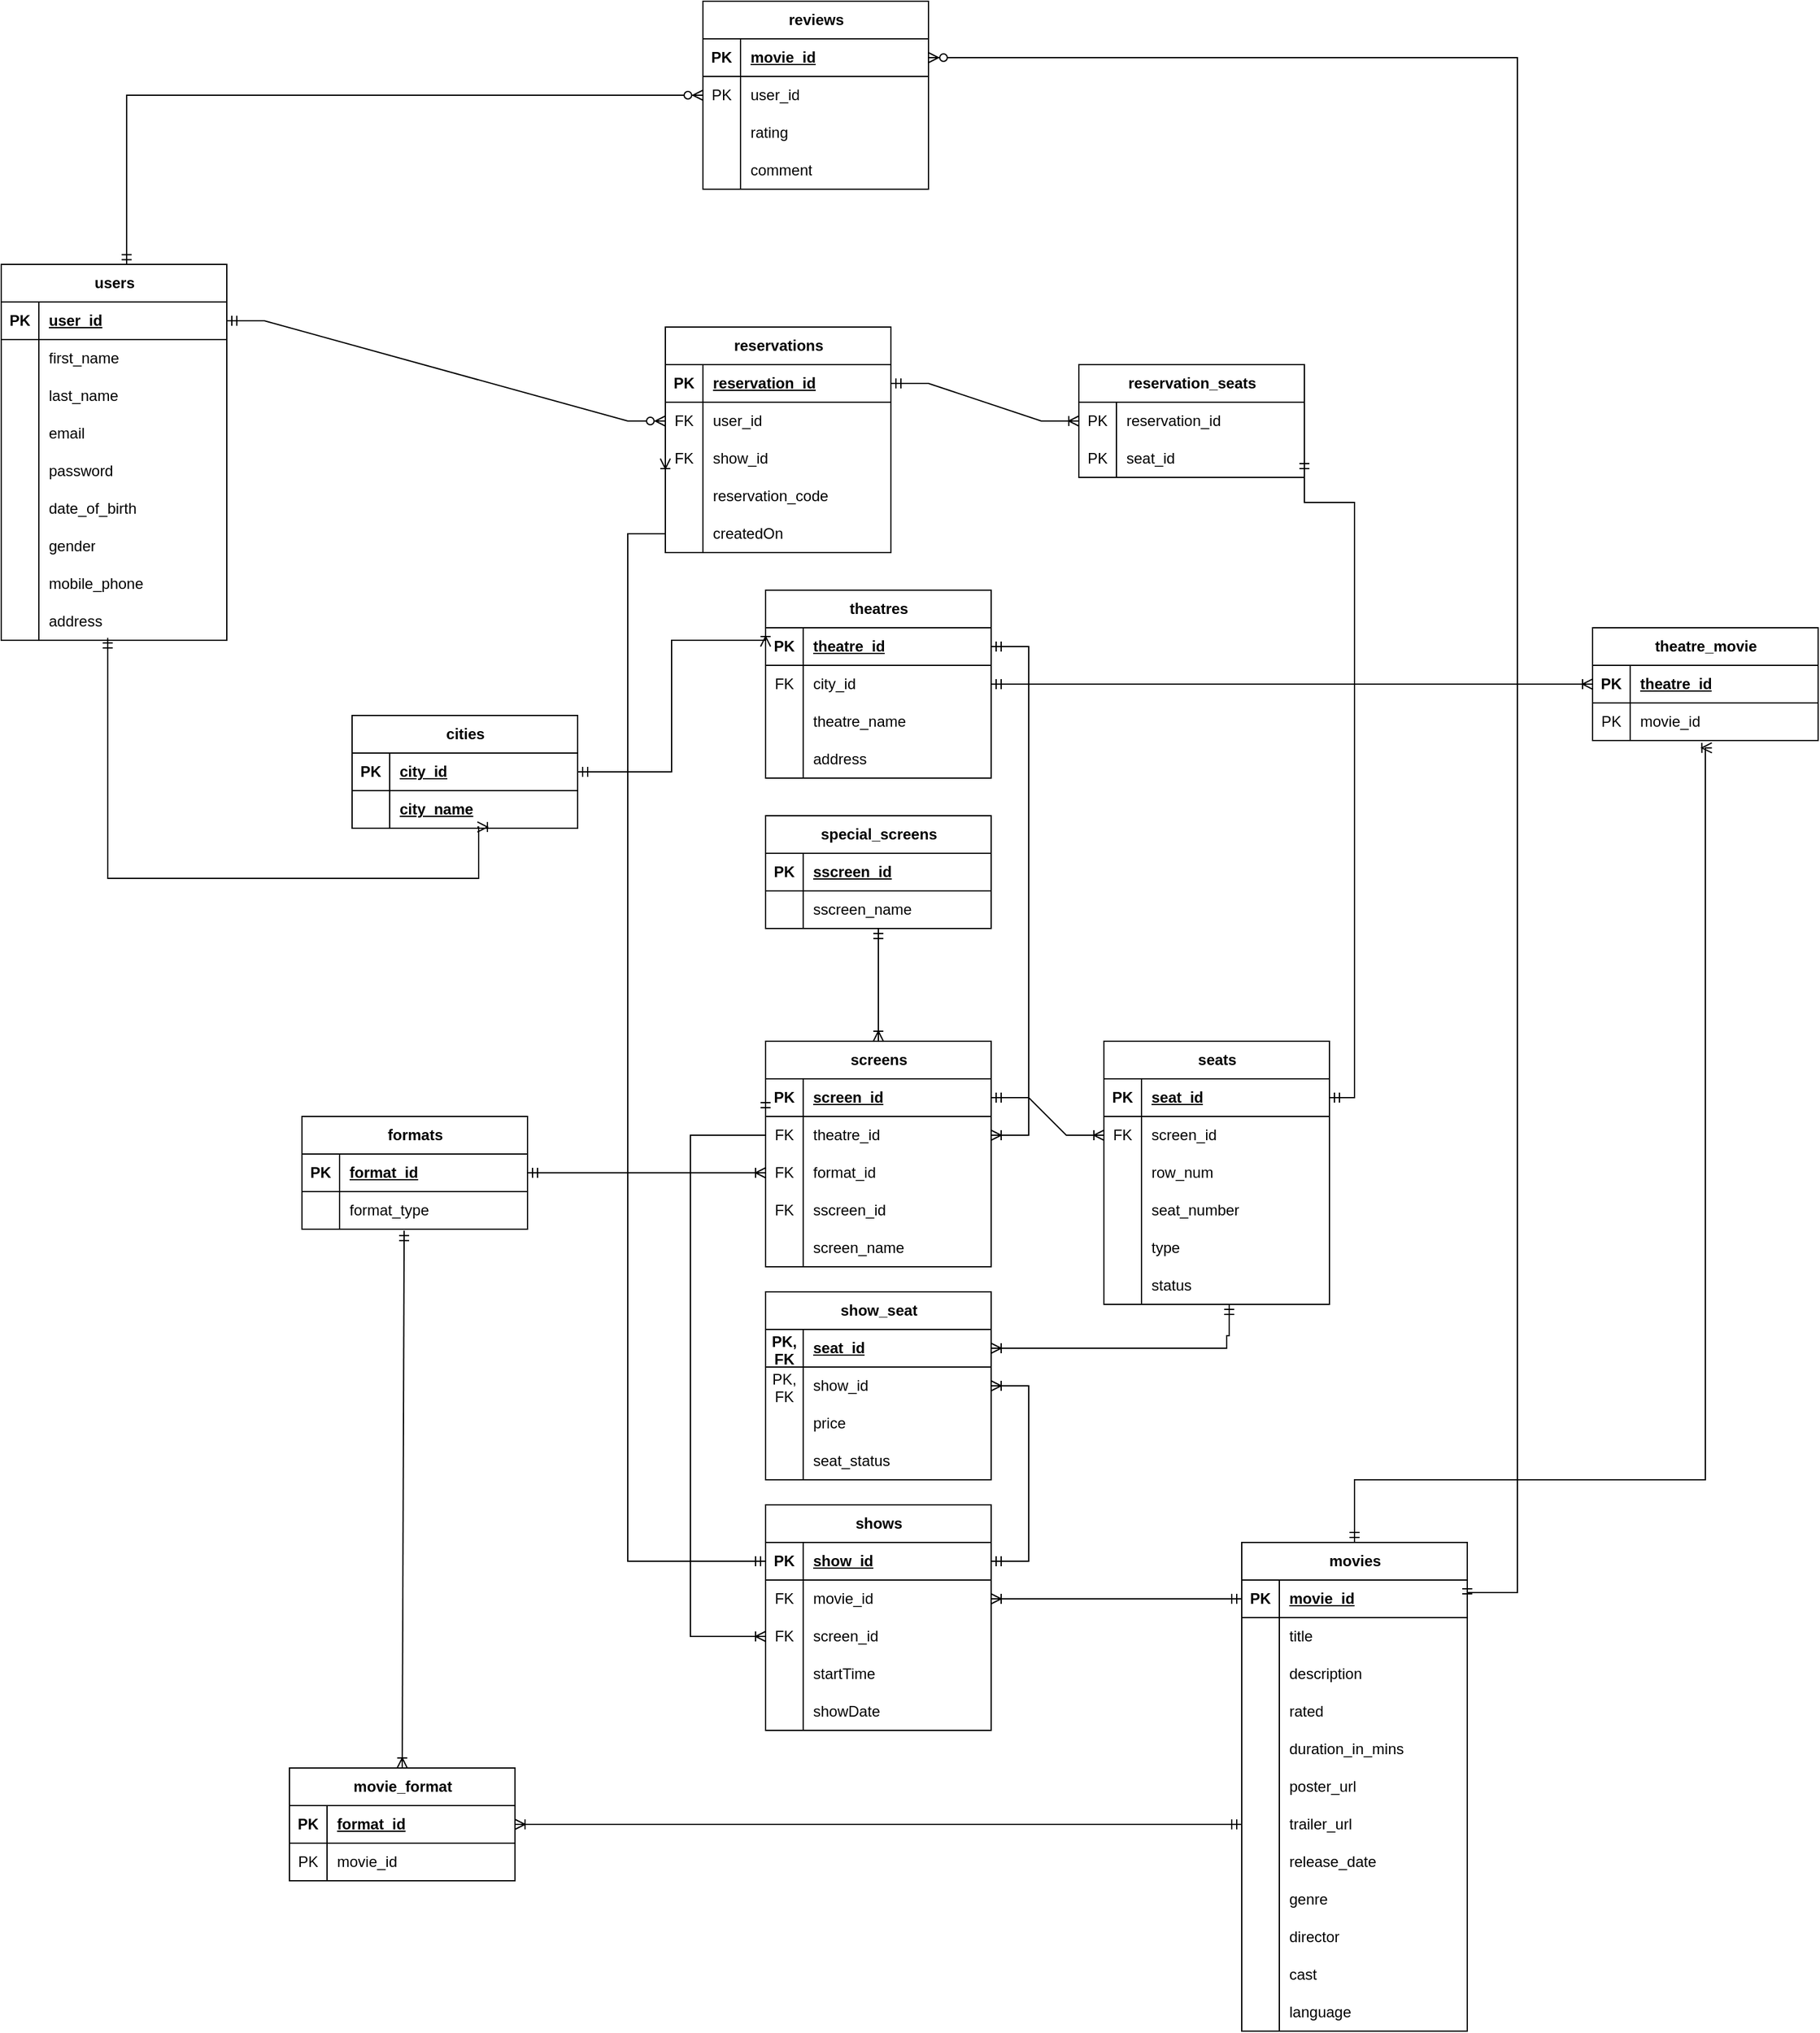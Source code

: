 <mxfile version="24.2.5" type="device">
  <diagram id="R2lEEEUBdFMjLlhIrx00" name="Page-1">
    <mxGraphModel dx="1500" dy="1987" grid="1" gridSize="10" guides="1" tooltips="1" connect="1" arrows="1" fold="1" page="1" pageScale="1" pageWidth="850" pageHeight="1100" math="0" shadow="0" extFonts="Permanent Marker^https://fonts.googleapis.com/css?family=Permanent+Marker">
      <root>
        <mxCell id="0" />
        <mxCell id="1" parent="0" />
        <mxCell id="tMZRzppWr3vefOoGGtUT-1" value="movies" style="shape=table;startSize=30;container=1;collapsible=1;childLayout=tableLayout;fixedRows=1;rowLines=0;fontStyle=1;align=center;resizeLast=1;html=1;" parent="1" vertex="1">
          <mxGeometry x="1030" y="220" width="180" height="390" as="geometry" />
        </mxCell>
        <mxCell id="tMZRzppWr3vefOoGGtUT-2" value="" style="shape=tableRow;horizontal=0;startSize=0;swimlaneHead=0;swimlaneBody=0;fillColor=none;collapsible=0;dropTarget=0;points=[[0,0.5],[1,0.5]];portConstraint=eastwest;top=0;left=0;right=0;bottom=1;" parent="tMZRzppWr3vefOoGGtUT-1" vertex="1">
          <mxGeometry y="30" width="180" height="30" as="geometry" />
        </mxCell>
        <mxCell id="tMZRzppWr3vefOoGGtUT-3" value="PK" style="shape=partialRectangle;connectable=0;fillColor=none;top=0;left=0;bottom=0;right=0;fontStyle=1;overflow=hidden;whiteSpace=wrap;html=1;" parent="tMZRzppWr3vefOoGGtUT-2" vertex="1">
          <mxGeometry width="30" height="30" as="geometry">
            <mxRectangle width="30" height="30" as="alternateBounds" />
          </mxGeometry>
        </mxCell>
        <mxCell id="tMZRzppWr3vefOoGGtUT-4" value="movie_id" style="shape=partialRectangle;connectable=0;fillColor=none;top=0;left=0;bottom=0;right=0;align=left;spacingLeft=6;fontStyle=5;overflow=hidden;whiteSpace=wrap;html=1;" parent="tMZRzppWr3vefOoGGtUT-2" vertex="1">
          <mxGeometry x="30" width="150" height="30" as="geometry">
            <mxRectangle width="150" height="30" as="alternateBounds" />
          </mxGeometry>
        </mxCell>
        <mxCell id="tMZRzppWr3vefOoGGtUT-5" value="" style="shape=tableRow;horizontal=0;startSize=0;swimlaneHead=0;swimlaneBody=0;fillColor=none;collapsible=0;dropTarget=0;points=[[0,0.5],[1,0.5]];portConstraint=eastwest;top=0;left=0;right=0;bottom=0;" parent="tMZRzppWr3vefOoGGtUT-1" vertex="1">
          <mxGeometry y="60" width="180" height="30" as="geometry" />
        </mxCell>
        <mxCell id="tMZRzppWr3vefOoGGtUT-6" value="" style="shape=partialRectangle;connectable=0;fillColor=none;top=0;left=0;bottom=0;right=0;editable=1;overflow=hidden;whiteSpace=wrap;html=1;" parent="tMZRzppWr3vefOoGGtUT-5" vertex="1">
          <mxGeometry width="30" height="30" as="geometry">
            <mxRectangle width="30" height="30" as="alternateBounds" />
          </mxGeometry>
        </mxCell>
        <mxCell id="tMZRzppWr3vefOoGGtUT-7" value="title" style="shape=partialRectangle;connectable=0;fillColor=none;top=0;left=0;bottom=0;right=0;align=left;spacingLeft=6;overflow=hidden;whiteSpace=wrap;html=1;" parent="tMZRzppWr3vefOoGGtUT-5" vertex="1">
          <mxGeometry x="30" width="150" height="30" as="geometry">
            <mxRectangle width="150" height="30" as="alternateBounds" />
          </mxGeometry>
        </mxCell>
        <mxCell id="tMZRzppWr3vefOoGGtUT-8" value="" style="shape=tableRow;horizontal=0;startSize=0;swimlaneHead=0;swimlaneBody=0;fillColor=none;collapsible=0;dropTarget=0;points=[[0,0.5],[1,0.5]];portConstraint=eastwest;top=0;left=0;right=0;bottom=0;" parent="tMZRzppWr3vefOoGGtUT-1" vertex="1">
          <mxGeometry y="90" width="180" height="30" as="geometry" />
        </mxCell>
        <mxCell id="tMZRzppWr3vefOoGGtUT-9" value="" style="shape=partialRectangle;connectable=0;fillColor=none;top=0;left=0;bottom=0;right=0;editable=1;overflow=hidden;whiteSpace=wrap;html=1;" parent="tMZRzppWr3vefOoGGtUT-8" vertex="1">
          <mxGeometry width="30" height="30" as="geometry">
            <mxRectangle width="30" height="30" as="alternateBounds" />
          </mxGeometry>
        </mxCell>
        <mxCell id="tMZRzppWr3vefOoGGtUT-10" value="description" style="shape=partialRectangle;connectable=0;fillColor=none;top=0;left=0;bottom=0;right=0;align=left;spacingLeft=6;overflow=hidden;whiteSpace=wrap;html=1;" parent="tMZRzppWr3vefOoGGtUT-8" vertex="1">
          <mxGeometry x="30" width="150" height="30" as="geometry">
            <mxRectangle width="150" height="30" as="alternateBounds" />
          </mxGeometry>
        </mxCell>
        <mxCell id="Yq3aiyW0lRIlyFnvyXMp-1" style="shape=tableRow;horizontal=0;startSize=0;swimlaneHead=0;swimlaneBody=0;fillColor=none;collapsible=0;dropTarget=0;points=[[0,0.5],[1,0.5]];portConstraint=eastwest;top=0;left=0;right=0;bottom=0;" parent="tMZRzppWr3vefOoGGtUT-1" vertex="1">
          <mxGeometry y="120" width="180" height="30" as="geometry" />
        </mxCell>
        <mxCell id="Yq3aiyW0lRIlyFnvyXMp-2" style="shape=partialRectangle;connectable=0;fillColor=none;top=0;left=0;bottom=0;right=0;editable=1;overflow=hidden;whiteSpace=wrap;html=1;" parent="Yq3aiyW0lRIlyFnvyXMp-1" vertex="1">
          <mxGeometry width="30" height="30" as="geometry">
            <mxRectangle width="30" height="30" as="alternateBounds" />
          </mxGeometry>
        </mxCell>
        <mxCell id="Yq3aiyW0lRIlyFnvyXMp-3" value="rated" style="shape=partialRectangle;connectable=0;fillColor=none;top=0;left=0;bottom=0;right=0;align=left;spacingLeft=6;overflow=hidden;whiteSpace=wrap;html=1;" parent="Yq3aiyW0lRIlyFnvyXMp-1" vertex="1">
          <mxGeometry x="30" width="150" height="30" as="geometry">
            <mxRectangle width="150" height="30" as="alternateBounds" />
          </mxGeometry>
        </mxCell>
        <mxCell id="Yq3aiyW0lRIlyFnvyXMp-129" style="shape=tableRow;horizontal=0;startSize=0;swimlaneHead=0;swimlaneBody=0;fillColor=none;collapsible=0;dropTarget=0;points=[[0,0.5],[1,0.5]];portConstraint=eastwest;top=0;left=0;right=0;bottom=0;" parent="tMZRzppWr3vefOoGGtUT-1" vertex="1">
          <mxGeometry y="150" width="180" height="30" as="geometry" />
        </mxCell>
        <mxCell id="Yq3aiyW0lRIlyFnvyXMp-130" style="shape=partialRectangle;connectable=0;fillColor=none;top=0;left=0;bottom=0;right=0;editable=1;overflow=hidden;whiteSpace=wrap;html=1;" parent="Yq3aiyW0lRIlyFnvyXMp-129" vertex="1">
          <mxGeometry width="30" height="30" as="geometry">
            <mxRectangle width="30" height="30" as="alternateBounds" />
          </mxGeometry>
        </mxCell>
        <mxCell id="Yq3aiyW0lRIlyFnvyXMp-131" value="duration_in_mins" style="shape=partialRectangle;connectable=0;fillColor=none;top=0;left=0;bottom=0;right=0;align=left;spacingLeft=6;overflow=hidden;whiteSpace=wrap;html=1;" parent="Yq3aiyW0lRIlyFnvyXMp-129" vertex="1">
          <mxGeometry x="30" width="150" height="30" as="geometry">
            <mxRectangle width="150" height="30" as="alternateBounds" />
          </mxGeometry>
        </mxCell>
        <mxCell id="Yq3aiyW0lRIlyFnvyXMp-227" style="shape=tableRow;horizontal=0;startSize=0;swimlaneHead=0;swimlaneBody=0;fillColor=none;collapsible=0;dropTarget=0;points=[[0,0.5],[1,0.5]];portConstraint=eastwest;top=0;left=0;right=0;bottom=0;" parent="tMZRzppWr3vefOoGGtUT-1" vertex="1">
          <mxGeometry y="180" width="180" height="30" as="geometry" />
        </mxCell>
        <mxCell id="Yq3aiyW0lRIlyFnvyXMp-228" style="shape=partialRectangle;connectable=0;fillColor=none;top=0;left=0;bottom=0;right=0;editable=1;overflow=hidden;whiteSpace=wrap;html=1;" parent="Yq3aiyW0lRIlyFnvyXMp-227" vertex="1">
          <mxGeometry width="30" height="30" as="geometry">
            <mxRectangle width="30" height="30" as="alternateBounds" />
          </mxGeometry>
        </mxCell>
        <mxCell id="Yq3aiyW0lRIlyFnvyXMp-229" value="poster_url" style="shape=partialRectangle;connectable=0;fillColor=none;top=0;left=0;bottom=0;right=0;align=left;spacingLeft=6;overflow=hidden;whiteSpace=wrap;html=1;" parent="Yq3aiyW0lRIlyFnvyXMp-227" vertex="1">
          <mxGeometry x="30" width="150" height="30" as="geometry">
            <mxRectangle width="150" height="30" as="alternateBounds" />
          </mxGeometry>
        </mxCell>
        <mxCell id="Yq3aiyW0lRIlyFnvyXMp-317" style="shape=tableRow;horizontal=0;startSize=0;swimlaneHead=0;swimlaneBody=0;fillColor=none;collapsible=0;dropTarget=0;points=[[0,0.5],[1,0.5]];portConstraint=eastwest;top=0;left=0;right=0;bottom=0;" parent="tMZRzppWr3vefOoGGtUT-1" vertex="1">
          <mxGeometry y="210" width="180" height="30" as="geometry" />
        </mxCell>
        <mxCell id="Yq3aiyW0lRIlyFnvyXMp-318" style="shape=partialRectangle;connectable=0;fillColor=none;top=0;left=0;bottom=0;right=0;editable=1;overflow=hidden;whiteSpace=wrap;html=1;" parent="Yq3aiyW0lRIlyFnvyXMp-317" vertex="1">
          <mxGeometry width="30" height="30" as="geometry">
            <mxRectangle width="30" height="30" as="alternateBounds" />
          </mxGeometry>
        </mxCell>
        <mxCell id="Yq3aiyW0lRIlyFnvyXMp-319" value="trailer_url" style="shape=partialRectangle;connectable=0;fillColor=none;top=0;left=0;bottom=0;right=0;align=left;spacingLeft=6;overflow=hidden;whiteSpace=wrap;html=1;" parent="Yq3aiyW0lRIlyFnvyXMp-317" vertex="1">
          <mxGeometry x="30" width="150" height="30" as="geometry">
            <mxRectangle width="150" height="30" as="alternateBounds" />
          </mxGeometry>
        </mxCell>
        <mxCell id="Yq3aiyW0lRIlyFnvyXMp-230" style="shape=tableRow;horizontal=0;startSize=0;swimlaneHead=0;swimlaneBody=0;fillColor=none;collapsible=0;dropTarget=0;points=[[0,0.5],[1,0.5]];portConstraint=eastwest;top=0;left=0;right=0;bottom=0;" parent="tMZRzppWr3vefOoGGtUT-1" vertex="1">
          <mxGeometry y="240" width="180" height="30" as="geometry" />
        </mxCell>
        <mxCell id="Yq3aiyW0lRIlyFnvyXMp-231" style="shape=partialRectangle;connectable=0;fillColor=none;top=0;left=0;bottom=0;right=0;editable=1;overflow=hidden;whiteSpace=wrap;html=1;" parent="Yq3aiyW0lRIlyFnvyXMp-230" vertex="1">
          <mxGeometry width="30" height="30" as="geometry">
            <mxRectangle width="30" height="30" as="alternateBounds" />
          </mxGeometry>
        </mxCell>
        <mxCell id="Yq3aiyW0lRIlyFnvyXMp-232" value="release_date" style="shape=partialRectangle;connectable=0;fillColor=none;top=0;left=0;bottom=0;right=0;align=left;spacingLeft=6;overflow=hidden;whiteSpace=wrap;html=1;" parent="Yq3aiyW0lRIlyFnvyXMp-230" vertex="1">
          <mxGeometry x="30" width="150" height="30" as="geometry">
            <mxRectangle width="150" height="30" as="alternateBounds" />
          </mxGeometry>
        </mxCell>
        <mxCell id="CvxTjO9rX_LPmCf3dUP9-1" style="shape=tableRow;horizontal=0;startSize=0;swimlaneHead=0;swimlaneBody=0;fillColor=none;collapsible=0;dropTarget=0;points=[[0,0.5],[1,0.5]];portConstraint=eastwest;top=0;left=0;right=0;bottom=0;" parent="tMZRzppWr3vefOoGGtUT-1" vertex="1">
          <mxGeometry y="270" width="180" height="30" as="geometry" />
        </mxCell>
        <mxCell id="CvxTjO9rX_LPmCf3dUP9-2" style="shape=partialRectangle;connectable=0;fillColor=none;top=0;left=0;bottom=0;right=0;editable=1;overflow=hidden;whiteSpace=wrap;html=1;" parent="CvxTjO9rX_LPmCf3dUP9-1" vertex="1">
          <mxGeometry width="30" height="30" as="geometry">
            <mxRectangle width="30" height="30" as="alternateBounds" />
          </mxGeometry>
        </mxCell>
        <mxCell id="CvxTjO9rX_LPmCf3dUP9-3" value="genre" style="shape=partialRectangle;connectable=0;fillColor=none;top=0;left=0;bottom=0;right=0;align=left;spacingLeft=6;overflow=hidden;whiteSpace=wrap;html=1;" parent="CvxTjO9rX_LPmCf3dUP9-1" vertex="1">
          <mxGeometry x="30" width="150" height="30" as="geometry">
            <mxRectangle width="150" height="30" as="alternateBounds" />
          </mxGeometry>
        </mxCell>
        <mxCell id="CvxTjO9rX_LPmCf3dUP9-4" style="shape=tableRow;horizontal=0;startSize=0;swimlaneHead=0;swimlaneBody=0;fillColor=none;collapsible=0;dropTarget=0;points=[[0,0.5],[1,0.5]];portConstraint=eastwest;top=0;left=0;right=0;bottom=0;" parent="tMZRzppWr3vefOoGGtUT-1" vertex="1">
          <mxGeometry y="300" width="180" height="30" as="geometry" />
        </mxCell>
        <mxCell id="CvxTjO9rX_LPmCf3dUP9-5" style="shape=partialRectangle;connectable=0;fillColor=none;top=0;left=0;bottom=0;right=0;editable=1;overflow=hidden;whiteSpace=wrap;html=1;" parent="CvxTjO9rX_LPmCf3dUP9-4" vertex="1">
          <mxGeometry width="30" height="30" as="geometry">
            <mxRectangle width="30" height="30" as="alternateBounds" />
          </mxGeometry>
        </mxCell>
        <mxCell id="CvxTjO9rX_LPmCf3dUP9-6" value="director" style="shape=partialRectangle;connectable=0;fillColor=none;top=0;left=0;bottom=0;right=0;align=left;spacingLeft=6;overflow=hidden;whiteSpace=wrap;html=1;" parent="CvxTjO9rX_LPmCf3dUP9-4" vertex="1">
          <mxGeometry x="30" width="150" height="30" as="geometry">
            <mxRectangle width="150" height="30" as="alternateBounds" />
          </mxGeometry>
        </mxCell>
        <mxCell id="CvxTjO9rX_LPmCf3dUP9-7" style="shape=tableRow;horizontal=0;startSize=0;swimlaneHead=0;swimlaneBody=0;fillColor=none;collapsible=0;dropTarget=0;points=[[0,0.5],[1,0.5]];portConstraint=eastwest;top=0;left=0;right=0;bottom=0;" parent="tMZRzppWr3vefOoGGtUT-1" vertex="1">
          <mxGeometry y="330" width="180" height="30" as="geometry" />
        </mxCell>
        <mxCell id="CvxTjO9rX_LPmCf3dUP9-8" style="shape=partialRectangle;connectable=0;fillColor=none;top=0;left=0;bottom=0;right=0;editable=1;overflow=hidden;whiteSpace=wrap;html=1;" parent="CvxTjO9rX_LPmCf3dUP9-7" vertex="1">
          <mxGeometry width="30" height="30" as="geometry">
            <mxRectangle width="30" height="30" as="alternateBounds" />
          </mxGeometry>
        </mxCell>
        <mxCell id="CvxTjO9rX_LPmCf3dUP9-9" value="cast" style="shape=partialRectangle;connectable=0;fillColor=none;top=0;left=0;bottom=0;right=0;align=left;spacingLeft=6;overflow=hidden;whiteSpace=wrap;html=1;" parent="CvxTjO9rX_LPmCf3dUP9-7" vertex="1">
          <mxGeometry x="30" width="150" height="30" as="geometry">
            <mxRectangle width="150" height="30" as="alternateBounds" />
          </mxGeometry>
        </mxCell>
        <mxCell id="pVYwLD7jQpuAUJ82jViz-1" style="shape=tableRow;horizontal=0;startSize=0;swimlaneHead=0;swimlaneBody=0;fillColor=none;collapsible=0;dropTarget=0;points=[[0,0.5],[1,0.5]];portConstraint=eastwest;top=0;left=0;right=0;bottom=0;" parent="tMZRzppWr3vefOoGGtUT-1" vertex="1">
          <mxGeometry y="360" width="180" height="30" as="geometry" />
        </mxCell>
        <mxCell id="pVYwLD7jQpuAUJ82jViz-2" style="shape=partialRectangle;connectable=0;fillColor=none;top=0;left=0;bottom=0;right=0;editable=1;overflow=hidden;whiteSpace=wrap;html=1;" parent="pVYwLD7jQpuAUJ82jViz-1" vertex="1">
          <mxGeometry width="30" height="30" as="geometry">
            <mxRectangle width="30" height="30" as="alternateBounds" />
          </mxGeometry>
        </mxCell>
        <mxCell id="pVYwLD7jQpuAUJ82jViz-3" value="language" style="shape=partialRectangle;connectable=0;fillColor=none;top=0;left=0;bottom=0;right=0;align=left;spacingLeft=6;overflow=hidden;whiteSpace=wrap;html=1;" parent="pVYwLD7jQpuAUJ82jViz-1" vertex="1">
          <mxGeometry x="30" width="150" height="30" as="geometry">
            <mxRectangle width="150" height="30" as="alternateBounds" />
          </mxGeometry>
        </mxCell>
        <mxCell id="Yq3aiyW0lRIlyFnvyXMp-43" value="users" style="shape=table;startSize=30;container=1;collapsible=1;childLayout=tableLayout;fixedRows=1;rowLines=0;fontStyle=1;align=center;resizeLast=1;html=1;" parent="1" vertex="1">
          <mxGeometry x="40" y="-800" width="180" height="300" as="geometry" />
        </mxCell>
        <mxCell id="Yq3aiyW0lRIlyFnvyXMp-44" value="" style="shape=tableRow;horizontal=0;startSize=0;swimlaneHead=0;swimlaneBody=0;fillColor=none;collapsible=0;dropTarget=0;points=[[0,0.5],[1,0.5]];portConstraint=eastwest;top=0;left=0;right=0;bottom=1;" parent="Yq3aiyW0lRIlyFnvyXMp-43" vertex="1">
          <mxGeometry y="30" width="180" height="30" as="geometry" />
        </mxCell>
        <mxCell id="Yq3aiyW0lRIlyFnvyXMp-45" value="PK" style="shape=partialRectangle;connectable=0;fillColor=none;top=0;left=0;bottom=0;right=0;fontStyle=1;overflow=hidden;whiteSpace=wrap;html=1;" parent="Yq3aiyW0lRIlyFnvyXMp-44" vertex="1">
          <mxGeometry width="30" height="30" as="geometry">
            <mxRectangle width="30" height="30" as="alternateBounds" />
          </mxGeometry>
        </mxCell>
        <mxCell id="Yq3aiyW0lRIlyFnvyXMp-46" value="user_id" style="shape=partialRectangle;connectable=0;fillColor=none;top=0;left=0;bottom=0;right=0;align=left;spacingLeft=6;fontStyle=5;overflow=hidden;whiteSpace=wrap;html=1;" parent="Yq3aiyW0lRIlyFnvyXMp-44" vertex="1">
          <mxGeometry x="30" width="150" height="30" as="geometry">
            <mxRectangle width="150" height="30" as="alternateBounds" />
          </mxGeometry>
        </mxCell>
        <mxCell id="Yq3aiyW0lRIlyFnvyXMp-47" value="" style="shape=tableRow;horizontal=0;startSize=0;swimlaneHead=0;swimlaneBody=0;fillColor=none;collapsible=0;dropTarget=0;points=[[0,0.5],[1,0.5]];portConstraint=eastwest;top=0;left=0;right=0;bottom=0;" parent="Yq3aiyW0lRIlyFnvyXMp-43" vertex="1">
          <mxGeometry y="60" width="180" height="30" as="geometry" />
        </mxCell>
        <mxCell id="Yq3aiyW0lRIlyFnvyXMp-48" value="" style="shape=partialRectangle;connectable=0;fillColor=none;top=0;left=0;bottom=0;right=0;editable=1;overflow=hidden;whiteSpace=wrap;html=1;" parent="Yq3aiyW0lRIlyFnvyXMp-47" vertex="1">
          <mxGeometry width="30" height="30" as="geometry">
            <mxRectangle width="30" height="30" as="alternateBounds" />
          </mxGeometry>
        </mxCell>
        <mxCell id="Yq3aiyW0lRIlyFnvyXMp-49" value="first_name" style="shape=partialRectangle;connectable=0;fillColor=none;top=0;left=0;bottom=0;right=0;align=left;spacingLeft=6;overflow=hidden;whiteSpace=wrap;html=1;" parent="Yq3aiyW0lRIlyFnvyXMp-47" vertex="1">
          <mxGeometry x="30" width="150" height="30" as="geometry">
            <mxRectangle width="150" height="30" as="alternateBounds" />
          </mxGeometry>
        </mxCell>
        <mxCell id="Yq3aiyW0lRIlyFnvyXMp-50" value="" style="shape=tableRow;horizontal=0;startSize=0;swimlaneHead=0;swimlaneBody=0;fillColor=none;collapsible=0;dropTarget=0;points=[[0,0.5],[1,0.5]];portConstraint=eastwest;top=0;left=0;right=0;bottom=0;" parent="Yq3aiyW0lRIlyFnvyXMp-43" vertex="1">
          <mxGeometry y="90" width="180" height="30" as="geometry" />
        </mxCell>
        <mxCell id="Yq3aiyW0lRIlyFnvyXMp-51" value="" style="shape=partialRectangle;connectable=0;fillColor=none;top=0;left=0;bottom=0;right=0;editable=1;overflow=hidden;whiteSpace=wrap;html=1;" parent="Yq3aiyW0lRIlyFnvyXMp-50" vertex="1">
          <mxGeometry width="30" height="30" as="geometry">
            <mxRectangle width="30" height="30" as="alternateBounds" />
          </mxGeometry>
        </mxCell>
        <mxCell id="Yq3aiyW0lRIlyFnvyXMp-52" value="last_name" style="shape=partialRectangle;connectable=0;fillColor=none;top=0;left=0;bottom=0;right=0;align=left;spacingLeft=6;overflow=hidden;whiteSpace=wrap;html=1;" parent="Yq3aiyW0lRIlyFnvyXMp-50" vertex="1">
          <mxGeometry x="30" width="150" height="30" as="geometry">
            <mxRectangle width="150" height="30" as="alternateBounds" />
          </mxGeometry>
        </mxCell>
        <mxCell id="Yq3aiyW0lRIlyFnvyXMp-53" value="" style="shape=tableRow;horizontal=0;startSize=0;swimlaneHead=0;swimlaneBody=0;fillColor=none;collapsible=0;dropTarget=0;points=[[0,0.5],[1,0.5]];portConstraint=eastwest;top=0;left=0;right=0;bottom=0;" parent="Yq3aiyW0lRIlyFnvyXMp-43" vertex="1">
          <mxGeometry y="120" width="180" height="30" as="geometry" />
        </mxCell>
        <mxCell id="Yq3aiyW0lRIlyFnvyXMp-54" value="" style="shape=partialRectangle;connectable=0;fillColor=none;top=0;left=0;bottom=0;right=0;editable=1;overflow=hidden;whiteSpace=wrap;html=1;" parent="Yq3aiyW0lRIlyFnvyXMp-53" vertex="1">
          <mxGeometry width="30" height="30" as="geometry">
            <mxRectangle width="30" height="30" as="alternateBounds" />
          </mxGeometry>
        </mxCell>
        <mxCell id="Yq3aiyW0lRIlyFnvyXMp-55" value="email" style="shape=partialRectangle;connectable=0;fillColor=none;top=0;left=0;bottom=0;right=0;align=left;spacingLeft=6;overflow=hidden;whiteSpace=wrap;html=1;" parent="Yq3aiyW0lRIlyFnvyXMp-53" vertex="1">
          <mxGeometry x="30" width="150" height="30" as="geometry">
            <mxRectangle width="150" height="30" as="alternateBounds" />
          </mxGeometry>
        </mxCell>
        <mxCell id="Yq3aiyW0lRIlyFnvyXMp-56" style="shape=tableRow;horizontal=0;startSize=0;swimlaneHead=0;swimlaneBody=0;fillColor=none;collapsible=0;dropTarget=0;points=[[0,0.5],[1,0.5]];portConstraint=eastwest;top=0;left=0;right=0;bottom=0;" parent="Yq3aiyW0lRIlyFnvyXMp-43" vertex="1">
          <mxGeometry y="150" width="180" height="30" as="geometry" />
        </mxCell>
        <mxCell id="Yq3aiyW0lRIlyFnvyXMp-57" style="shape=partialRectangle;connectable=0;fillColor=none;top=0;left=0;bottom=0;right=0;editable=1;overflow=hidden;whiteSpace=wrap;html=1;" parent="Yq3aiyW0lRIlyFnvyXMp-56" vertex="1">
          <mxGeometry width="30" height="30" as="geometry">
            <mxRectangle width="30" height="30" as="alternateBounds" />
          </mxGeometry>
        </mxCell>
        <mxCell id="Yq3aiyW0lRIlyFnvyXMp-58" value="password" style="shape=partialRectangle;connectable=0;fillColor=none;top=0;left=0;bottom=0;right=0;align=left;spacingLeft=6;overflow=hidden;whiteSpace=wrap;html=1;" parent="Yq3aiyW0lRIlyFnvyXMp-56" vertex="1">
          <mxGeometry x="30" width="150" height="30" as="geometry">
            <mxRectangle width="150" height="30" as="alternateBounds" />
          </mxGeometry>
        </mxCell>
        <mxCell id="Yq3aiyW0lRIlyFnvyXMp-59" style="shape=tableRow;horizontal=0;startSize=0;swimlaneHead=0;swimlaneBody=0;fillColor=none;collapsible=0;dropTarget=0;points=[[0,0.5],[1,0.5]];portConstraint=eastwest;top=0;left=0;right=0;bottom=0;" parent="Yq3aiyW0lRIlyFnvyXMp-43" vertex="1">
          <mxGeometry y="180" width="180" height="30" as="geometry" />
        </mxCell>
        <mxCell id="Yq3aiyW0lRIlyFnvyXMp-60" style="shape=partialRectangle;connectable=0;fillColor=none;top=0;left=0;bottom=0;right=0;editable=1;overflow=hidden;whiteSpace=wrap;html=1;" parent="Yq3aiyW0lRIlyFnvyXMp-59" vertex="1">
          <mxGeometry width="30" height="30" as="geometry">
            <mxRectangle width="30" height="30" as="alternateBounds" />
          </mxGeometry>
        </mxCell>
        <mxCell id="Yq3aiyW0lRIlyFnvyXMp-61" value="date_of_birth" style="shape=partialRectangle;connectable=0;fillColor=none;top=0;left=0;bottom=0;right=0;align=left;spacingLeft=6;overflow=hidden;whiteSpace=wrap;html=1;" parent="Yq3aiyW0lRIlyFnvyXMp-59" vertex="1">
          <mxGeometry x="30" width="150" height="30" as="geometry">
            <mxRectangle width="150" height="30" as="alternateBounds" />
          </mxGeometry>
        </mxCell>
        <mxCell id="Yq3aiyW0lRIlyFnvyXMp-62" style="shape=tableRow;horizontal=0;startSize=0;swimlaneHead=0;swimlaneBody=0;fillColor=none;collapsible=0;dropTarget=0;points=[[0,0.5],[1,0.5]];portConstraint=eastwest;top=0;left=0;right=0;bottom=0;" parent="Yq3aiyW0lRIlyFnvyXMp-43" vertex="1">
          <mxGeometry y="210" width="180" height="30" as="geometry" />
        </mxCell>
        <mxCell id="Yq3aiyW0lRIlyFnvyXMp-63" style="shape=partialRectangle;connectable=0;fillColor=none;top=0;left=0;bottom=0;right=0;editable=1;overflow=hidden;whiteSpace=wrap;html=1;" parent="Yq3aiyW0lRIlyFnvyXMp-62" vertex="1">
          <mxGeometry width="30" height="30" as="geometry">
            <mxRectangle width="30" height="30" as="alternateBounds" />
          </mxGeometry>
        </mxCell>
        <mxCell id="Yq3aiyW0lRIlyFnvyXMp-64" value="gender" style="shape=partialRectangle;connectable=0;fillColor=none;top=0;left=0;bottom=0;right=0;align=left;spacingLeft=6;overflow=hidden;whiteSpace=wrap;html=1;" parent="Yq3aiyW0lRIlyFnvyXMp-62" vertex="1">
          <mxGeometry x="30" width="150" height="30" as="geometry">
            <mxRectangle width="150" height="30" as="alternateBounds" />
          </mxGeometry>
        </mxCell>
        <mxCell id="Yq3aiyW0lRIlyFnvyXMp-117" style="shape=tableRow;horizontal=0;startSize=0;swimlaneHead=0;swimlaneBody=0;fillColor=none;collapsible=0;dropTarget=0;points=[[0,0.5],[1,0.5]];portConstraint=eastwest;top=0;left=0;right=0;bottom=0;" parent="Yq3aiyW0lRIlyFnvyXMp-43" vertex="1">
          <mxGeometry y="240" width="180" height="30" as="geometry" />
        </mxCell>
        <mxCell id="Yq3aiyW0lRIlyFnvyXMp-118" style="shape=partialRectangle;connectable=0;fillColor=none;top=0;left=0;bottom=0;right=0;editable=1;overflow=hidden;whiteSpace=wrap;html=1;" parent="Yq3aiyW0lRIlyFnvyXMp-117" vertex="1">
          <mxGeometry width="30" height="30" as="geometry">
            <mxRectangle width="30" height="30" as="alternateBounds" />
          </mxGeometry>
        </mxCell>
        <mxCell id="Yq3aiyW0lRIlyFnvyXMp-119" value="mobile_phone" style="shape=partialRectangle;connectable=0;fillColor=none;top=0;left=0;bottom=0;right=0;align=left;spacingLeft=6;overflow=hidden;whiteSpace=wrap;html=1;" parent="Yq3aiyW0lRIlyFnvyXMp-117" vertex="1">
          <mxGeometry x="30" width="150" height="30" as="geometry">
            <mxRectangle width="150" height="30" as="alternateBounds" />
          </mxGeometry>
        </mxCell>
        <mxCell id="Yq3aiyW0lRIlyFnvyXMp-126" style="shape=tableRow;horizontal=0;startSize=0;swimlaneHead=0;swimlaneBody=0;fillColor=none;collapsible=0;dropTarget=0;points=[[0,0.5],[1,0.5]];portConstraint=eastwest;top=0;left=0;right=0;bottom=0;" parent="Yq3aiyW0lRIlyFnvyXMp-43" vertex="1">
          <mxGeometry y="270" width="180" height="30" as="geometry" />
        </mxCell>
        <mxCell id="Yq3aiyW0lRIlyFnvyXMp-127" style="shape=partialRectangle;connectable=0;fillColor=none;top=0;left=0;bottom=0;right=0;editable=1;overflow=hidden;whiteSpace=wrap;html=1;" parent="Yq3aiyW0lRIlyFnvyXMp-126" vertex="1">
          <mxGeometry width="30" height="30" as="geometry">
            <mxRectangle width="30" height="30" as="alternateBounds" />
          </mxGeometry>
        </mxCell>
        <mxCell id="Yq3aiyW0lRIlyFnvyXMp-128" value="address" style="shape=partialRectangle;connectable=0;fillColor=none;top=0;left=0;bottom=0;right=0;align=left;spacingLeft=6;overflow=hidden;whiteSpace=wrap;html=1;" parent="Yq3aiyW0lRIlyFnvyXMp-126" vertex="1">
          <mxGeometry x="30" width="150" height="30" as="geometry">
            <mxRectangle width="150" height="30" as="alternateBounds" />
          </mxGeometry>
        </mxCell>
        <mxCell id="Yq3aiyW0lRIlyFnvyXMp-78" value="theatres" style="shape=table;startSize=30;container=1;collapsible=1;childLayout=tableLayout;fixedRows=1;rowLines=0;fontStyle=1;align=center;resizeLast=1;html=1;" parent="1" vertex="1">
          <mxGeometry x="650" y="-540" width="180" height="150" as="geometry" />
        </mxCell>
        <mxCell id="Yq3aiyW0lRIlyFnvyXMp-79" value="" style="shape=tableRow;horizontal=0;startSize=0;swimlaneHead=0;swimlaneBody=0;fillColor=none;collapsible=0;dropTarget=0;points=[[0,0.5],[1,0.5]];portConstraint=eastwest;top=0;left=0;right=0;bottom=1;" parent="Yq3aiyW0lRIlyFnvyXMp-78" vertex="1">
          <mxGeometry y="30" width="180" height="30" as="geometry" />
        </mxCell>
        <mxCell id="Yq3aiyW0lRIlyFnvyXMp-80" value="PK" style="shape=partialRectangle;connectable=0;fillColor=none;top=0;left=0;bottom=0;right=0;fontStyle=1;overflow=hidden;whiteSpace=wrap;html=1;" parent="Yq3aiyW0lRIlyFnvyXMp-79" vertex="1">
          <mxGeometry width="30" height="30" as="geometry">
            <mxRectangle width="30" height="30" as="alternateBounds" />
          </mxGeometry>
        </mxCell>
        <mxCell id="Yq3aiyW0lRIlyFnvyXMp-81" value="theatre_id" style="shape=partialRectangle;connectable=0;fillColor=none;top=0;left=0;bottom=0;right=0;align=left;spacingLeft=6;fontStyle=5;overflow=hidden;whiteSpace=wrap;html=1;" parent="Yq3aiyW0lRIlyFnvyXMp-79" vertex="1">
          <mxGeometry x="30" width="150" height="30" as="geometry">
            <mxRectangle width="150" height="30" as="alternateBounds" />
          </mxGeometry>
        </mxCell>
        <mxCell id="ySr-jHWQzQXUGhLmjWl6-24" style="shape=tableRow;horizontal=0;startSize=0;swimlaneHead=0;swimlaneBody=0;fillColor=none;collapsible=0;dropTarget=0;points=[[0,0.5],[1,0.5]];portConstraint=eastwest;top=0;left=0;right=0;bottom=0;" parent="Yq3aiyW0lRIlyFnvyXMp-78" vertex="1">
          <mxGeometry y="60" width="180" height="30" as="geometry" />
        </mxCell>
        <mxCell id="ySr-jHWQzQXUGhLmjWl6-25" value="FK" style="shape=partialRectangle;connectable=0;fillColor=none;top=0;left=0;bottom=0;right=0;editable=1;overflow=hidden;whiteSpace=wrap;html=1;" parent="ySr-jHWQzQXUGhLmjWl6-24" vertex="1">
          <mxGeometry width="30" height="30" as="geometry">
            <mxRectangle width="30" height="30" as="alternateBounds" />
          </mxGeometry>
        </mxCell>
        <mxCell id="ySr-jHWQzQXUGhLmjWl6-26" value="city_id" style="shape=partialRectangle;connectable=0;fillColor=none;top=0;left=0;bottom=0;right=0;align=left;spacingLeft=6;overflow=hidden;whiteSpace=wrap;html=1;" parent="ySr-jHWQzQXUGhLmjWl6-24" vertex="1">
          <mxGeometry x="30" width="150" height="30" as="geometry">
            <mxRectangle width="150" height="30" as="alternateBounds" />
          </mxGeometry>
        </mxCell>
        <mxCell id="Yq3aiyW0lRIlyFnvyXMp-82" value="" style="shape=tableRow;horizontal=0;startSize=0;swimlaneHead=0;swimlaneBody=0;fillColor=none;collapsible=0;dropTarget=0;points=[[0,0.5],[1,0.5]];portConstraint=eastwest;top=0;left=0;right=0;bottom=0;" parent="Yq3aiyW0lRIlyFnvyXMp-78" vertex="1">
          <mxGeometry y="90" width="180" height="30" as="geometry" />
        </mxCell>
        <mxCell id="Yq3aiyW0lRIlyFnvyXMp-83" value="" style="shape=partialRectangle;connectable=0;fillColor=none;top=0;left=0;bottom=0;right=0;editable=1;overflow=hidden;whiteSpace=wrap;html=1;" parent="Yq3aiyW0lRIlyFnvyXMp-82" vertex="1">
          <mxGeometry width="30" height="30" as="geometry">
            <mxRectangle width="30" height="30" as="alternateBounds" />
          </mxGeometry>
        </mxCell>
        <mxCell id="Yq3aiyW0lRIlyFnvyXMp-84" value="theatre_name" style="shape=partialRectangle;connectable=0;fillColor=none;top=0;left=0;bottom=0;right=0;align=left;spacingLeft=6;overflow=hidden;whiteSpace=wrap;html=1;" parent="Yq3aiyW0lRIlyFnvyXMp-82" vertex="1">
          <mxGeometry x="30" width="150" height="30" as="geometry">
            <mxRectangle width="150" height="30" as="alternateBounds" />
          </mxGeometry>
        </mxCell>
        <mxCell id="Yq3aiyW0lRIlyFnvyXMp-85" value="" style="shape=tableRow;horizontal=0;startSize=0;swimlaneHead=0;swimlaneBody=0;fillColor=none;collapsible=0;dropTarget=0;points=[[0,0.5],[1,0.5]];portConstraint=eastwest;top=0;left=0;right=0;bottom=0;" parent="Yq3aiyW0lRIlyFnvyXMp-78" vertex="1">
          <mxGeometry y="120" width="180" height="30" as="geometry" />
        </mxCell>
        <mxCell id="Yq3aiyW0lRIlyFnvyXMp-86" value="" style="shape=partialRectangle;connectable=0;fillColor=none;top=0;left=0;bottom=0;right=0;editable=1;overflow=hidden;whiteSpace=wrap;html=1;" parent="Yq3aiyW0lRIlyFnvyXMp-85" vertex="1">
          <mxGeometry width="30" height="30" as="geometry">
            <mxRectangle width="30" height="30" as="alternateBounds" />
          </mxGeometry>
        </mxCell>
        <mxCell id="Yq3aiyW0lRIlyFnvyXMp-87" value="address" style="shape=partialRectangle;connectable=0;fillColor=none;top=0;left=0;bottom=0;right=0;align=left;spacingLeft=6;overflow=hidden;whiteSpace=wrap;html=1;" parent="Yq3aiyW0lRIlyFnvyXMp-85" vertex="1">
          <mxGeometry x="30" width="150" height="30" as="geometry">
            <mxRectangle width="150" height="30" as="alternateBounds" />
          </mxGeometry>
        </mxCell>
        <mxCell id="Yq3aiyW0lRIlyFnvyXMp-91" value="screens" style="shape=table;startSize=30;container=1;collapsible=1;childLayout=tableLayout;fixedRows=1;rowLines=0;fontStyle=1;align=center;resizeLast=1;html=1;" parent="1" vertex="1">
          <mxGeometry x="650" y="-180" width="180" height="180" as="geometry" />
        </mxCell>
        <mxCell id="Yq3aiyW0lRIlyFnvyXMp-92" value="" style="shape=tableRow;horizontal=0;startSize=0;swimlaneHead=0;swimlaneBody=0;fillColor=none;collapsible=0;dropTarget=0;points=[[0,0.5],[1,0.5]];portConstraint=eastwest;top=0;left=0;right=0;bottom=1;" parent="Yq3aiyW0lRIlyFnvyXMp-91" vertex="1">
          <mxGeometry y="30" width="180" height="30" as="geometry" />
        </mxCell>
        <mxCell id="Yq3aiyW0lRIlyFnvyXMp-93" value="PK" style="shape=partialRectangle;connectable=0;fillColor=none;top=0;left=0;bottom=0;right=0;fontStyle=1;overflow=hidden;whiteSpace=wrap;html=1;" parent="Yq3aiyW0lRIlyFnvyXMp-92" vertex="1">
          <mxGeometry width="30" height="30" as="geometry">
            <mxRectangle width="30" height="30" as="alternateBounds" />
          </mxGeometry>
        </mxCell>
        <mxCell id="Yq3aiyW0lRIlyFnvyXMp-94" value="screen_id" style="shape=partialRectangle;connectable=0;fillColor=none;top=0;left=0;bottom=0;right=0;align=left;spacingLeft=6;fontStyle=5;overflow=hidden;whiteSpace=wrap;html=1;" parent="Yq3aiyW0lRIlyFnvyXMp-92" vertex="1">
          <mxGeometry x="30" width="150" height="30" as="geometry">
            <mxRectangle width="150" height="30" as="alternateBounds" />
          </mxGeometry>
        </mxCell>
        <mxCell id="Yq3aiyW0lRIlyFnvyXMp-95" value="" style="shape=tableRow;horizontal=0;startSize=0;swimlaneHead=0;swimlaneBody=0;fillColor=none;collapsible=0;dropTarget=0;points=[[0,0.5],[1,0.5]];portConstraint=eastwest;top=0;left=0;right=0;bottom=0;" parent="Yq3aiyW0lRIlyFnvyXMp-91" vertex="1">
          <mxGeometry y="60" width="180" height="30" as="geometry" />
        </mxCell>
        <mxCell id="Yq3aiyW0lRIlyFnvyXMp-96" value="FK" style="shape=partialRectangle;connectable=0;fillColor=none;top=0;left=0;bottom=0;right=0;editable=1;overflow=hidden;whiteSpace=wrap;html=1;" parent="Yq3aiyW0lRIlyFnvyXMp-95" vertex="1">
          <mxGeometry width="30" height="30" as="geometry">
            <mxRectangle width="30" height="30" as="alternateBounds" />
          </mxGeometry>
        </mxCell>
        <mxCell id="Yq3aiyW0lRIlyFnvyXMp-97" value="theatre_id" style="shape=partialRectangle;connectable=0;fillColor=none;top=0;left=0;bottom=0;right=0;align=left;spacingLeft=6;overflow=hidden;whiteSpace=wrap;html=1;" parent="Yq3aiyW0lRIlyFnvyXMp-95" vertex="1">
          <mxGeometry x="30" width="150" height="30" as="geometry">
            <mxRectangle width="150" height="30" as="alternateBounds" />
          </mxGeometry>
        </mxCell>
        <mxCell id="CvxTjO9rX_LPmCf3dUP9-12" style="shape=tableRow;horizontal=0;startSize=0;swimlaneHead=0;swimlaneBody=0;fillColor=none;collapsible=0;dropTarget=0;points=[[0,0.5],[1,0.5]];portConstraint=eastwest;top=0;left=0;right=0;bottom=0;" parent="Yq3aiyW0lRIlyFnvyXMp-91" vertex="1">
          <mxGeometry y="90" width="180" height="30" as="geometry" />
        </mxCell>
        <mxCell id="CvxTjO9rX_LPmCf3dUP9-13" value="FK" style="shape=partialRectangle;connectable=0;fillColor=none;top=0;left=0;bottom=0;right=0;editable=1;overflow=hidden;whiteSpace=wrap;html=1;" parent="CvxTjO9rX_LPmCf3dUP9-12" vertex="1">
          <mxGeometry width="30" height="30" as="geometry">
            <mxRectangle width="30" height="30" as="alternateBounds" />
          </mxGeometry>
        </mxCell>
        <mxCell id="CvxTjO9rX_LPmCf3dUP9-14" value="format_id" style="shape=partialRectangle;connectable=0;fillColor=none;top=0;left=0;bottom=0;right=0;align=left;spacingLeft=6;overflow=hidden;whiteSpace=wrap;html=1;" parent="CvxTjO9rX_LPmCf3dUP9-12" vertex="1">
          <mxGeometry x="30" width="150" height="30" as="geometry">
            <mxRectangle width="150" height="30" as="alternateBounds" />
          </mxGeometry>
        </mxCell>
        <mxCell id="hTrXg4gchuj1o0QvOasB-17" style="shape=tableRow;horizontal=0;startSize=0;swimlaneHead=0;swimlaneBody=0;fillColor=none;collapsible=0;dropTarget=0;points=[[0,0.5],[1,0.5]];portConstraint=eastwest;top=0;left=0;right=0;bottom=0;" parent="Yq3aiyW0lRIlyFnvyXMp-91" vertex="1">
          <mxGeometry y="120" width="180" height="30" as="geometry" />
        </mxCell>
        <mxCell id="hTrXg4gchuj1o0QvOasB-18" value="FK" style="shape=partialRectangle;connectable=0;fillColor=none;top=0;left=0;bottom=0;right=0;editable=1;overflow=hidden;whiteSpace=wrap;html=1;" parent="hTrXg4gchuj1o0QvOasB-17" vertex="1">
          <mxGeometry width="30" height="30" as="geometry">
            <mxRectangle width="30" height="30" as="alternateBounds" />
          </mxGeometry>
        </mxCell>
        <mxCell id="hTrXg4gchuj1o0QvOasB-19" value="sscreen_id" style="shape=partialRectangle;connectable=0;fillColor=none;top=0;left=0;bottom=0;right=0;align=left;spacingLeft=6;overflow=hidden;whiteSpace=wrap;html=1;" parent="hTrXg4gchuj1o0QvOasB-17" vertex="1">
          <mxGeometry x="30" width="150" height="30" as="geometry">
            <mxRectangle width="150" height="30" as="alternateBounds" />
          </mxGeometry>
        </mxCell>
        <mxCell id="Yq3aiyW0lRIlyFnvyXMp-333" style="shape=tableRow;horizontal=0;startSize=0;swimlaneHead=0;swimlaneBody=0;fillColor=none;collapsible=0;dropTarget=0;points=[[0,0.5],[1,0.5]];portConstraint=eastwest;top=0;left=0;right=0;bottom=0;" parent="Yq3aiyW0lRIlyFnvyXMp-91" vertex="1">
          <mxGeometry y="150" width="180" height="30" as="geometry" />
        </mxCell>
        <mxCell id="Yq3aiyW0lRIlyFnvyXMp-334" style="shape=partialRectangle;connectable=0;fillColor=none;top=0;left=0;bottom=0;right=0;editable=1;overflow=hidden;whiteSpace=wrap;html=1;" parent="Yq3aiyW0lRIlyFnvyXMp-333" vertex="1">
          <mxGeometry width="30" height="30" as="geometry">
            <mxRectangle width="30" height="30" as="alternateBounds" />
          </mxGeometry>
        </mxCell>
        <mxCell id="Yq3aiyW0lRIlyFnvyXMp-335" value="screen_name" style="shape=partialRectangle;connectable=0;fillColor=none;top=0;left=0;bottom=0;right=0;align=left;spacingLeft=6;overflow=hidden;whiteSpace=wrap;html=1;" parent="Yq3aiyW0lRIlyFnvyXMp-333" vertex="1">
          <mxGeometry x="30" width="150" height="30" as="geometry">
            <mxRectangle width="150" height="30" as="alternateBounds" />
          </mxGeometry>
        </mxCell>
        <mxCell id="Yq3aiyW0lRIlyFnvyXMp-104" value="seats" style="shape=table;startSize=30;container=1;collapsible=1;childLayout=tableLayout;fixedRows=1;rowLines=0;fontStyle=1;align=center;resizeLast=1;html=1;" parent="1" vertex="1">
          <mxGeometry x="920" y="-180" width="180" height="210" as="geometry" />
        </mxCell>
        <mxCell id="Yq3aiyW0lRIlyFnvyXMp-105" value="" style="shape=tableRow;horizontal=0;startSize=0;swimlaneHead=0;swimlaneBody=0;fillColor=none;collapsible=0;dropTarget=0;points=[[0,0.5],[1,0.5]];portConstraint=eastwest;top=0;left=0;right=0;bottom=1;" parent="Yq3aiyW0lRIlyFnvyXMp-104" vertex="1">
          <mxGeometry y="30" width="180" height="30" as="geometry" />
        </mxCell>
        <mxCell id="Yq3aiyW0lRIlyFnvyXMp-106" value="PK" style="shape=partialRectangle;connectable=0;fillColor=none;top=0;left=0;bottom=0;right=0;fontStyle=1;overflow=hidden;whiteSpace=wrap;html=1;" parent="Yq3aiyW0lRIlyFnvyXMp-105" vertex="1">
          <mxGeometry width="30" height="30" as="geometry">
            <mxRectangle width="30" height="30" as="alternateBounds" />
          </mxGeometry>
        </mxCell>
        <mxCell id="Yq3aiyW0lRIlyFnvyXMp-107" value="seat_id" style="shape=partialRectangle;connectable=0;fillColor=none;top=0;left=0;bottom=0;right=0;align=left;spacingLeft=6;fontStyle=5;overflow=hidden;whiteSpace=wrap;html=1;" parent="Yq3aiyW0lRIlyFnvyXMp-105" vertex="1">
          <mxGeometry x="30" width="150" height="30" as="geometry">
            <mxRectangle width="150" height="30" as="alternateBounds" />
          </mxGeometry>
        </mxCell>
        <mxCell id="Yq3aiyW0lRIlyFnvyXMp-436" style="shape=tableRow;horizontal=0;startSize=0;swimlaneHead=0;swimlaneBody=0;fillColor=none;collapsible=0;dropTarget=0;points=[[0,0.5],[1,0.5]];portConstraint=eastwest;top=0;left=0;right=0;bottom=0;" parent="Yq3aiyW0lRIlyFnvyXMp-104" vertex="1">
          <mxGeometry y="60" width="180" height="30" as="geometry" />
        </mxCell>
        <mxCell id="Yq3aiyW0lRIlyFnvyXMp-437" value="FK" style="shape=partialRectangle;connectable=0;fillColor=none;top=0;left=0;bottom=0;right=0;editable=1;overflow=hidden;whiteSpace=wrap;html=1;" parent="Yq3aiyW0lRIlyFnvyXMp-436" vertex="1">
          <mxGeometry width="30" height="30" as="geometry">
            <mxRectangle width="30" height="30" as="alternateBounds" />
          </mxGeometry>
        </mxCell>
        <mxCell id="Yq3aiyW0lRIlyFnvyXMp-438" value="screen_id" style="shape=partialRectangle;connectable=0;fillColor=none;top=0;left=0;bottom=0;right=0;align=left;spacingLeft=6;overflow=hidden;whiteSpace=wrap;html=1;" parent="Yq3aiyW0lRIlyFnvyXMp-436" vertex="1">
          <mxGeometry x="30" width="150" height="30" as="geometry">
            <mxRectangle width="150" height="30" as="alternateBounds" />
          </mxGeometry>
        </mxCell>
        <mxCell id="Yq3aiyW0lRIlyFnvyXMp-108" value="" style="shape=tableRow;horizontal=0;startSize=0;swimlaneHead=0;swimlaneBody=0;fillColor=none;collapsible=0;dropTarget=0;points=[[0,0.5],[1,0.5]];portConstraint=eastwest;top=0;left=0;right=0;bottom=0;" parent="Yq3aiyW0lRIlyFnvyXMp-104" vertex="1">
          <mxGeometry y="90" width="180" height="30" as="geometry" />
        </mxCell>
        <mxCell id="Yq3aiyW0lRIlyFnvyXMp-109" value="" style="shape=partialRectangle;connectable=0;fillColor=none;top=0;left=0;bottom=0;right=0;editable=1;overflow=hidden;whiteSpace=wrap;html=1;" parent="Yq3aiyW0lRIlyFnvyXMp-108" vertex="1">
          <mxGeometry width="30" height="30" as="geometry">
            <mxRectangle width="30" height="30" as="alternateBounds" />
          </mxGeometry>
        </mxCell>
        <mxCell id="Yq3aiyW0lRIlyFnvyXMp-110" value="row_num" style="shape=partialRectangle;connectable=0;fillColor=none;top=0;left=0;bottom=0;right=0;align=left;spacingLeft=6;overflow=hidden;whiteSpace=wrap;html=1;" parent="Yq3aiyW0lRIlyFnvyXMp-108" vertex="1">
          <mxGeometry x="30" width="150" height="30" as="geometry">
            <mxRectangle width="150" height="30" as="alternateBounds" />
          </mxGeometry>
        </mxCell>
        <mxCell id="Yq3aiyW0lRIlyFnvyXMp-111" value="" style="shape=tableRow;horizontal=0;startSize=0;swimlaneHead=0;swimlaneBody=0;fillColor=none;collapsible=0;dropTarget=0;points=[[0,0.5],[1,0.5]];portConstraint=eastwest;top=0;left=0;right=0;bottom=0;" parent="Yq3aiyW0lRIlyFnvyXMp-104" vertex="1">
          <mxGeometry y="120" width="180" height="30" as="geometry" />
        </mxCell>
        <mxCell id="Yq3aiyW0lRIlyFnvyXMp-112" value="" style="shape=partialRectangle;connectable=0;fillColor=none;top=0;left=0;bottom=0;right=0;editable=1;overflow=hidden;whiteSpace=wrap;html=1;" parent="Yq3aiyW0lRIlyFnvyXMp-111" vertex="1">
          <mxGeometry width="30" height="30" as="geometry">
            <mxRectangle width="30" height="30" as="alternateBounds" />
          </mxGeometry>
        </mxCell>
        <mxCell id="Yq3aiyW0lRIlyFnvyXMp-113" value="seat_number" style="shape=partialRectangle;connectable=0;fillColor=none;top=0;left=0;bottom=0;right=0;align=left;spacingLeft=6;overflow=hidden;whiteSpace=wrap;html=1;" parent="Yq3aiyW0lRIlyFnvyXMp-111" vertex="1">
          <mxGeometry x="30" width="150" height="30" as="geometry">
            <mxRectangle width="150" height="30" as="alternateBounds" />
          </mxGeometry>
        </mxCell>
        <mxCell id="Yq3aiyW0lRIlyFnvyXMp-249" style="shape=tableRow;horizontal=0;startSize=0;swimlaneHead=0;swimlaneBody=0;fillColor=none;collapsible=0;dropTarget=0;points=[[0,0.5],[1,0.5]];portConstraint=eastwest;top=0;left=0;right=0;bottom=0;" parent="Yq3aiyW0lRIlyFnvyXMp-104" vertex="1">
          <mxGeometry y="150" width="180" height="30" as="geometry" />
        </mxCell>
        <mxCell id="Yq3aiyW0lRIlyFnvyXMp-250" style="shape=partialRectangle;connectable=0;fillColor=none;top=0;left=0;bottom=0;right=0;editable=1;overflow=hidden;whiteSpace=wrap;html=1;" parent="Yq3aiyW0lRIlyFnvyXMp-249" vertex="1">
          <mxGeometry width="30" height="30" as="geometry">
            <mxRectangle width="30" height="30" as="alternateBounds" />
          </mxGeometry>
        </mxCell>
        <mxCell id="Yq3aiyW0lRIlyFnvyXMp-251" value="type" style="shape=partialRectangle;connectable=0;fillColor=none;top=0;left=0;bottom=0;right=0;align=left;spacingLeft=6;overflow=hidden;whiteSpace=wrap;html=1;" parent="Yq3aiyW0lRIlyFnvyXMp-249" vertex="1">
          <mxGeometry x="30" width="150" height="30" as="geometry">
            <mxRectangle width="150" height="30" as="alternateBounds" />
          </mxGeometry>
        </mxCell>
        <mxCell id="Yq3aiyW0lRIlyFnvyXMp-114" value="" style="shape=tableRow;horizontal=0;startSize=0;swimlaneHead=0;swimlaneBody=0;fillColor=none;collapsible=0;dropTarget=0;points=[[0,0.5],[1,0.5]];portConstraint=eastwest;top=0;left=0;right=0;bottom=0;" parent="Yq3aiyW0lRIlyFnvyXMp-104" vertex="1">
          <mxGeometry y="180" width="180" height="30" as="geometry" />
        </mxCell>
        <mxCell id="Yq3aiyW0lRIlyFnvyXMp-115" value="" style="shape=partialRectangle;connectable=0;fillColor=none;top=0;left=0;bottom=0;right=0;editable=1;overflow=hidden;whiteSpace=wrap;html=1;" parent="Yq3aiyW0lRIlyFnvyXMp-114" vertex="1">
          <mxGeometry width="30" height="30" as="geometry">
            <mxRectangle width="30" height="30" as="alternateBounds" />
          </mxGeometry>
        </mxCell>
        <mxCell id="Yq3aiyW0lRIlyFnvyXMp-116" value="status" style="shape=partialRectangle;connectable=0;fillColor=none;top=0;left=0;bottom=0;right=0;align=left;spacingLeft=6;overflow=hidden;whiteSpace=wrap;html=1;" parent="Yq3aiyW0lRIlyFnvyXMp-114" vertex="1">
          <mxGeometry x="30" width="150" height="30" as="geometry">
            <mxRectangle width="150" height="30" as="alternateBounds" />
          </mxGeometry>
        </mxCell>
        <mxCell id="Yq3aiyW0lRIlyFnvyXMp-132" value="reviews" style="shape=table;startSize=30;container=1;collapsible=1;childLayout=tableLayout;fixedRows=1;rowLines=0;fontStyle=1;align=center;resizeLast=1;html=1;" parent="1" vertex="1">
          <mxGeometry x="600" y="-1010" width="180" height="150" as="geometry" />
        </mxCell>
        <mxCell id="Yq3aiyW0lRIlyFnvyXMp-133" value="" style="shape=tableRow;horizontal=0;startSize=0;swimlaneHead=0;swimlaneBody=0;fillColor=none;collapsible=0;dropTarget=0;points=[[0,0.5],[1,0.5]];portConstraint=eastwest;top=0;left=0;right=0;bottom=1;" parent="Yq3aiyW0lRIlyFnvyXMp-132" vertex="1">
          <mxGeometry y="30" width="180" height="30" as="geometry" />
        </mxCell>
        <mxCell id="Yq3aiyW0lRIlyFnvyXMp-134" value="PK" style="shape=partialRectangle;connectable=0;fillColor=none;top=0;left=0;bottom=0;right=0;fontStyle=1;overflow=hidden;whiteSpace=wrap;html=1;" parent="Yq3aiyW0lRIlyFnvyXMp-133" vertex="1">
          <mxGeometry width="30" height="30" as="geometry">
            <mxRectangle width="30" height="30" as="alternateBounds" />
          </mxGeometry>
        </mxCell>
        <mxCell id="Yq3aiyW0lRIlyFnvyXMp-135" value="movie_id" style="shape=partialRectangle;connectable=0;fillColor=none;top=0;left=0;bottom=0;right=0;align=left;spacingLeft=6;fontStyle=5;overflow=hidden;whiteSpace=wrap;html=1;" parent="Yq3aiyW0lRIlyFnvyXMp-133" vertex="1">
          <mxGeometry x="30" width="150" height="30" as="geometry">
            <mxRectangle width="150" height="30" as="alternateBounds" />
          </mxGeometry>
        </mxCell>
        <mxCell id="Yq3aiyW0lRIlyFnvyXMp-136" value="" style="shape=tableRow;horizontal=0;startSize=0;swimlaneHead=0;swimlaneBody=0;fillColor=none;collapsible=0;dropTarget=0;points=[[0,0.5],[1,0.5]];portConstraint=eastwest;top=0;left=0;right=0;bottom=0;" parent="Yq3aiyW0lRIlyFnvyXMp-132" vertex="1">
          <mxGeometry y="60" width="180" height="30" as="geometry" />
        </mxCell>
        <mxCell id="Yq3aiyW0lRIlyFnvyXMp-137" value="PK" style="shape=partialRectangle;connectable=0;fillColor=none;top=0;left=0;bottom=0;right=0;editable=1;overflow=hidden;whiteSpace=wrap;html=1;" parent="Yq3aiyW0lRIlyFnvyXMp-136" vertex="1">
          <mxGeometry width="30" height="30" as="geometry">
            <mxRectangle width="30" height="30" as="alternateBounds" />
          </mxGeometry>
        </mxCell>
        <mxCell id="Yq3aiyW0lRIlyFnvyXMp-138" value="user_id" style="shape=partialRectangle;connectable=0;fillColor=none;top=0;left=0;bottom=0;right=0;align=left;spacingLeft=6;overflow=hidden;whiteSpace=wrap;html=1;" parent="Yq3aiyW0lRIlyFnvyXMp-136" vertex="1">
          <mxGeometry x="30" width="150" height="30" as="geometry">
            <mxRectangle width="150" height="30" as="alternateBounds" />
          </mxGeometry>
        </mxCell>
        <mxCell id="Yq3aiyW0lRIlyFnvyXMp-139" value="" style="shape=tableRow;horizontal=0;startSize=0;swimlaneHead=0;swimlaneBody=0;fillColor=none;collapsible=0;dropTarget=0;points=[[0,0.5],[1,0.5]];portConstraint=eastwest;top=0;left=0;right=0;bottom=0;" parent="Yq3aiyW0lRIlyFnvyXMp-132" vertex="1">
          <mxGeometry y="90" width="180" height="30" as="geometry" />
        </mxCell>
        <mxCell id="Yq3aiyW0lRIlyFnvyXMp-140" value="" style="shape=partialRectangle;connectable=0;fillColor=none;top=0;left=0;bottom=0;right=0;editable=1;overflow=hidden;whiteSpace=wrap;html=1;" parent="Yq3aiyW0lRIlyFnvyXMp-139" vertex="1">
          <mxGeometry width="30" height="30" as="geometry">
            <mxRectangle width="30" height="30" as="alternateBounds" />
          </mxGeometry>
        </mxCell>
        <mxCell id="Yq3aiyW0lRIlyFnvyXMp-141" value="rating" style="shape=partialRectangle;connectable=0;fillColor=none;top=0;left=0;bottom=0;right=0;align=left;spacingLeft=6;overflow=hidden;whiteSpace=wrap;html=1;" parent="Yq3aiyW0lRIlyFnvyXMp-139" vertex="1">
          <mxGeometry x="30" width="150" height="30" as="geometry">
            <mxRectangle width="150" height="30" as="alternateBounds" />
          </mxGeometry>
        </mxCell>
        <mxCell id="Yq3aiyW0lRIlyFnvyXMp-142" value="" style="shape=tableRow;horizontal=0;startSize=0;swimlaneHead=0;swimlaneBody=0;fillColor=none;collapsible=0;dropTarget=0;points=[[0,0.5],[1,0.5]];portConstraint=eastwest;top=0;left=0;right=0;bottom=0;" parent="Yq3aiyW0lRIlyFnvyXMp-132" vertex="1">
          <mxGeometry y="120" width="180" height="30" as="geometry" />
        </mxCell>
        <mxCell id="Yq3aiyW0lRIlyFnvyXMp-143" value="" style="shape=partialRectangle;connectable=0;fillColor=none;top=0;left=0;bottom=0;right=0;editable=1;overflow=hidden;whiteSpace=wrap;html=1;" parent="Yq3aiyW0lRIlyFnvyXMp-142" vertex="1">
          <mxGeometry width="30" height="30" as="geometry">
            <mxRectangle width="30" height="30" as="alternateBounds" />
          </mxGeometry>
        </mxCell>
        <mxCell id="Yq3aiyW0lRIlyFnvyXMp-144" value="comment" style="shape=partialRectangle;connectable=0;fillColor=none;top=0;left=0;bottom=0;right=0;align=left;spacingLeft=6;overflow=hidden;whiteSpace=wrap;html=1;" parent="Yq3aiyW0lRIlyFnvyXMp-142" vertex="1">
          <mxGeometry x="30" width="150" height="30" as="geometry">
            <mxRectangle width="150" height="30" as="alternateBounds" />
          </mxGeometry>
        </mxCell>
        <mxCell id="Yq3aiyW0lRIlyFnvyXMp-252" value="cities" style="shape=table;startSize=30;container=1;collapsible=1;childLayout=tableLayout;fixedRows=1;rowLines=0;fontStyle=1;align=center;resizeLast=1;html=1;" parent="1" vertex="1">
          <mxGeometry x="320" y="-440" width="180" height="90" as="geometry" />
        </mxCell>
        <mxCell id="Yq3aiyW0lRIlyFnvyXMp-253" value="" style="shape=tableRow;horizontal=0;startSize=0;swimlaneHead=0;swimlaneBody=0;fillColor=none;collapsible=0;dropTarget=0;points=[[0,0.5],[1,0.5]];portConstraint=eastwest;top=0;left=0;right=0;bottom=1;" parent="Yq3aiyW0lRIlyFnvyXMp-252" vertex="1">
          <mxGeometry y="30" width="180" height="30" as="geometry" />
        </mxCell>
        <mxCell id="Yq3aiyW0lRIlyFnvyXMp-254" value="PK" style="shape=partialRectangle;connectable=0;fillColor=none;top=0;left=0;bottom=0;right=0;fontStyle=1;overflow=hidden;whiteSpace=wrap;html=1;" parent="Yq3aiyW0lRIlyFnvyXMp-253" vertex="1">
          <mxGeometry width="30" height="30" as="geometry">
            <mxRectangle width="30" height="30" as="alternateBounds" />
          </mxGeometry>
        </mxCell>
        <mxCell id="Yq3aiyW0lRIlyFnvyXMp-255" value="city_id" style="shape=partialRectangle;connectable=0;fillColor=none;top=0;left=0;bottom=0;right=0;align=left;spacingLeft=6;fontStyle=5;overflow=hidden;whiteSpace=wrap;html=1;" parent="Yq3aiyW0lRIlyFnvyXMp-253" vertex="1">
          <mxGeometry x="30" width="150" height="30" as="geometry">
            <mxRectangle width="150" height="30" as="alternateBounds" />
          </mxGeometry>
        </mxCell>
        <mxCell id="Yq3aiyW0lRIlyFnvyXMp-336" style="shape=tableRow;horizontal=0;startSize=0;swimlaneHead=0;swimlaneBody=0;fillColor=none;collapsible=0;dropTarget=0;points=[[0,0.5],[1,0.5]];portConstraint=eastwest;top=0;left=0;right=0;bottom=1;" parent="Yq3aiyW0lRIlyFnvyXMp-252" vertex="1">
          <mxGeometry y="60" width="180" height="30" as="geometry" />
        </mxCell>
        <mxCell id="Yq3aiyW0lRIlyFnvyXMp-337" style="shape=partialRectangle;connectable=0;fillColor=none;top=0;left=0;bottom=0;right=0;fontStyle=1;overflow=hidden;whiteSpace=wrap;html=1;" parent="Yq3aiyW0lRIlyFnvyXMp-336" vertex="1">
          <mxGeometry width="30" height="30" as="geometry">
            <mxRectangle width="30" height="30" as="alternateBounds" />
          </mxGeometry>
        </mxCell>
        <mxCell id="Yq3aiyW0lRIlyFnvyXMp-338" value="city_name" style="shape=partialRectangle;connectable=0;fillColor=none;top=0;left=0;bottom=0;right=0;align=left;spacingLeft=6;fontStyle=5;overflow=hidden;whiteSpace=wrap;html=1;" parent="Yq3aiyW0lRIlyFnvyXMp-336" vertex="1">
          <mxGeometry x="30" width="150" height="30" as="geometry">
            <mxRectangle width="150" height="30" as="alternateBounds" />
          </mxGeometry>
        </mxCell>
        <mxCell id="Yq3aiyW0lRIlyFnvyXMp-282" value="formats" style="shape=table;startSize=30;container=1;collapsible=1;childLayout=tableLayout;fixedRows=1;rowLines=0;fontStyle=1;align=center;resizeLast=1;html=1;" parent="1" vertex="1">
          <mxGeometry x="280" y="-120" width="180" height="90" as="geometry" />
        </mxCell>
        <mxCell id="Yq3aiyW0lRIlyFnvyXMp-283" value="" style="shape=tableRow;horizontal=0;startSize=0;swimlaneHead=0;swimlaneBody=0;fillColor=none;collapsible=0;dropTarget=0;points=[[0,0.5],[1,0.5]];portConstraint=eastwest;top=0;left=0;right=0;bottom=1;" parent="Yq3aiyW0lRIlyFnvyXMp-282" vertex="1">
          <mxGeometry y="30" width="180" height="30" as="geometry" />
        </mxCell>
        <mxCell id="Yq3aiyW0lRIlyFnvyXMp-284" value="PK" style="shape=partialRectangle;connectable=0;fillColor=none;top=0;left=0;bottom=0;right=0;fontStyle=1;overflow=hidden;whiteSpace=wrap;html=1;" parent="Yq3aiyW0lRIlyFnvyXMp-283" vertex="1">
          <mxGeometry width="30" height="30" as="geometry">
            <mxRectangle width="30" height="30" as="alternateBounds" />
          </mxGeometry>
        </mxCell>
        <mxCell id="Yq3aiyW0lRIlyFnvyXMp-285" value="format_id" style="shape=partialRectangle;connectable=0;fillColor=none;top=0;left=0;bottom=0;right=0;align=left;spacingLeft=6;fontStyle=5;overflow=hidden;whiteSpace=wrap;html=1;" parent="Yq3aiyW0lRIlyFnvyXMp-283" vertex="1">
          <mxGeometry x="30" width="150" height="30" as="geometry">
            <mxRectangle width="150" height="30" as="alternateBounds" />
          </mxGeometry>
        </mxCell>
        <mxCell id="Yq3aiyW0lRIlyFnvyXMp-286" value="" style="shape=tableRow;horizontal=0;startSize=0;swimlaneHead=0;swimlaneBody=0;fillColor=none;collapsible=0;dropTarget=0;points=[[0,0.5],[1,0.5]];portConstraint=eastwest;top=0;left=0;right=0;bottom=0;" parent="Yq3aiyW0lRIlyFnvyXMp-282" vertex="1">
          <mxGeometry y="60" width="180" height="30" as="geometry" />
        </mxCell>
        <mxCell id="Yq3aiyW0lRIlyFnvyXMp-287" value="" style="shape=partialRectangle;connectable=0;fillColor=none;top=0;left=0;bottom=0;right=0;editable=1;overflow=hidden;whiteSpace=wrap;html=1;" parent="Yq3aiyW0lRIlyFnvyXMp-286" vertex="1">
          <mxGeometry width="30" height="30" as="geometry">
            <mxRectangle width="30" height="30" as="alternateBounds" />
          </mxGeometry>
        </mxCell>
        <mxCell id="Yq3aiyW0lRIlyFnvyXMp-288" value="format_type" style="shape=partialRectangle;connectable=0;fillColor=none;top=0;left=0;bottom=0;right=0;align=left;spacingLeft=6;overflow=hidden;whiteSpace=wrap;html=1;" parent="Yq3aiyW0lRIlyFnvyXMp-286" vertex="1">
          <mxGeometry x="30" width="150" height="30" as="geometry">
            <mxRectangle width="150" height="30" as="alternateBounds" />
          </mxGeometry>
        </mxCell>
        <mxCell id="Yq3aiyW0lRIlyFnvyXMp-352" value="reservations" style="shape=table;startSize=30;container=1;collapsible=1;childLayout=tableLayout;fixedRows=1;rowLines=0;fontStyle=1;align=center;resizeLast=1;html=1;" parent="1" vertex="1">
          <mxGeometry x="570" y="-750" width="180" height="180" as="geometry" />
        </mxCell>
        <mxCell id="Yq3aiyW0lRIlyFnvyXMp-353" value="" style="shape=tableRow;horizontal=0;startSize=0;swimlaneHead=0;swimlaneBody=0;fillColor=none;collapsible=0;dropTarget=0;points=[[0,0.5],[1,0.5]];portConstraint=eastwest;top=0;left=0;right=0;bottom=1;" parent="Yq3aiyW0lRIlyFnvyXMp-352" vertex="1">
          <mxGeometry y="30" width="180" height="30" as="geometry" />
        </mxCell>
        <mxCell id="Yq3aiyW0lRIlyFnvyXMp-354" value="PK" style="shape=partialRectangle;connectable=0;fillColor=none;top=0;left=0;bottom=0;right=0;fontStyle=1;overflow=hidden;whiteSpace=wrap;html=1;" parent="Yq3aiyW0lRIlyFnvyXMp-353" vertex="1">
          <mxGeometry width="30" height="30" as="geometry">
            <mxRectangle width="30" height="30" as="alternateBounds" />
          </mxGeometry>
        </mxCell>
        <mxCell id="Yq3aiyW0lRIlyFnvyXMp-355" value="reservation_id" style="shape=partialRectangle;connectable=0;fillColor=none;top=0;left=0;bottom=0;right=0;align=left;spacingLeft=6;fontStyle=5;overflow=hidden;whiteSpace=wrap;html=1;" parent="Yq3aiyW0lRIlyFnvyXMp-353" vertex="1">
          <mxGeometry x="30" width="150" height="30" as="geometry">
            <mxRectangle width="150" height="30" as="alternateBounds" />
          </mxGeometry>
        </mxCell>
        <mxCell id="Yq3aiyW0lRIlyFnvyXMp-356" value="" style="shape=tableRow;horizontal=0;startSize=0;swimlaneHead=0;swimlaneBody=0;fillColor=none;collapsible=0;dropTarget=0;points=[[0,0.5],[1,0.5]];portConstraint=eastwest;top=0;left=0;right=0;bottom=0;" parent="Yq3aiyW0lRIlyFnvyXMp-352" vertex="1">
          <mxGeometry y="60" width="180" height="30" as="geometry" />
        </mxCell>
        <mxCell id="Yq3aiyW0lRIlyFnvyXMp-357" value="FK" style="shape=partialRectangle;connectable=0;fillColor=none;top=0;left=0;bottom=0;right=0;editable=1;overflow=hidden;whiteSpace=wrap;html=1;" parent="Yq3aiyW0lRIlyFnvyXMp-356" vertex="1">
          <mxGeometry width="30" height="30" as="geometry">
            <mxRectangle width="30" height="30" as="alternateBounds" />
          </mxGeometry>
        </mxCell>
        <mxCell id="Yq3aiyW0lRIlyFnvyXMp-358" value="user_id" style="shape=partialRectangle;connectable=0;fillColor=none;top=0;left=0;bottom=0;right=0;align=left;spacingLeft=6;overflow=hidden;whiteSpace=wrap;html=1;" parent="Yq3aiyW0lRIlyFnvyXMp-356" vertex="1">
          <mxGeometry x="30" width="150" height="30" as="geometry">
            <mxRectangle width="150" height="30" as="alternateBounds" />
          </mxGeometry>
        </mxCell>
        <mxCell id="Yq3aiyW0lRIlyFnvyXMp-359" value="" style="shape=tableRow;horizontal=0;startSize=0;swimlaneHead=0;swimlaneBody=0;fillColor=none;collapsible=0;dropTarget=0;points=[[0,0.5],[1,0.5]];portConstraint=eastwest;top=0;left=0;right=0;bottom=0;" parent="Yq3aiyW0lRIlyFnvyXMp-352" vertex="1">
          <mxGeometry y="90" width="180" height="30" as="geometry" />
        </mxCell>
        <mxCell id="Yq3aiyW0lRIlyFnvyXMp-360" value="FK" style="shape=partialRectangle;connectable=0;fillColor=none;top=0;left=0;bottom=0;right=0;editable=1;overflow=hidden;whiteSpace=wrap;html=1;" parent="Yq3aiyW0lRIlyFnvyXMp-359" vertex="1">
          <mxGeometry width="30" height="30" as="geometry">
            <mxRectangle width="30" height="30" as="alternateBounds" />
          </mxGeometry>
        </mxCell>
        <mxCell id="Yq3aiyW0lRIlyFnvyXMp-361" value="show_id" style="shape=partialRectangle;connectable=0;fillColor=none;top=0;left=0;bottom=0;right=0;align=left;spacingLeft=6;overflow=hidden;whiteSpace=wrap;html=1;" parent="Yq3aiyW0lRIlyFnvyXMp-359" vertex="1">
          <mxGeometry x="30" width="150" height="30" as="geometry">
            <mxRectangle width="150" height="30" as="alternateBounds" />
          </mxGeometry>
        </mxCell>
        <mxCell id="Yq3aiyW0lRIlyFnvyXMp-362" value="" style="shape=tableRow;horizontal=0;startSize=0;swimlaneHead=0;swimlaneBody=0;fillColor=none;collapsible=0;dropTarget=0;points=[[0,0.5],[1,0.5]];portConstraint=eastwest;top=0;left=0;right=0;bottom=0;" parent="Yq3aiyW0lRIlyFnvyXMp-352" vertex="1">
          <mxGeometry y="120" width="180" height="30" as="geometry" />
        </mxCell>
        <mxCell id="Yq3aiyW0lRIlyFnvyXMp-363" value="" style="shape=partialRectangle;connectable=0;fillColor=none;top=0;left=0;bottom=0;right=0;editable=1;overflow=hidden;whiteSpace=wrap;html=1;" parent="Yq3aiyW0lRIlyFnvyXMp-362" vertex="1">
          <mxGeometry width="30" height="30" as="geometry">
            <mxRectangle width="30" height="30" as="alternateBounds" />
          </mxGeometry>
        </mxCell>
        <mxCell id="Yq3aiyW0lRIlyFnvyXMp-364" value="reservation_code" style="shape=partialRectangle;connectable=0;fillColor=none;top=0;left=0;bottom=0;right=0;align=left;spacingLeft=6;overflow=hidden;whiteSpace=wrap;html=1;" parent="Yq3aiyW0lRIlyFnvyXMp-362" vertex="1">
          <mxGeometry x="30" width="150" height="30" as="geometry">
            <mxRectangle width="150" height="30" as="alternateBounds" />
          </mxGeometry>
        </mxCell>
        <mxCell id="CvxTjO9rX_LPmCf3dUP9-16" style="shape=tableRow;horizontal=0;startSize=0;swimlaneHead=0;swimlaneBody=0;fillColor=none;collapsible=0;dropTarget=0;points=[[0,0.5],[1,0.5]];portConstraint=eastwest;top=0;left=0;right=0;bottom=0;" parent="Yq3aiyW0lRIlyFnvyXMp-352" vertex="1">
          <mxGeometry y="150" width="180" height="30" as="geometry" />
        </mxCell>
        <mxCell id="CvxTjO9rX_LPmCf3dUP9-17" style="shape=partialRectangle;connectable=0;fillColor=none;top=0;left=0;bottom=0;right=0;editable=1;overflow=hidden;whiteSpace=wrap;html=1;" parent="CvxTjO9rX_LPmCf3dUP9-16" vertex="1">
          <mxGeometry width="30" height="30" as="geometry">
            <mxRectangle width="30" height="30" as="alternateBounds" />
          </mxGeometry>
        </mxCell>
        <mxCell id="CvxTjO9rX_LPmCf3dUP9-18" value="createdOn" style="shape=partialRectangle;connectable=0;fillColor=none;top=0;left=0;bottom=0;right=0;align=left;spacingLeft=6;overflow=hidden;whiteSpace=wrap;html=1;" parent="CvxTjO9rX_LPmCf3dUP9-16" vertex="1">
          <mxGeometry x="30" width="150" height="30" as="geometry">
            <mxRectangle width="150" height="30" as="alternateBounds" />
          </mxGeometry>
        </mxCell>
        <mxCell id="Yq3aiyW0lRIlyFnvyXMp-365" value="show_seat" style="shape=table;startSize=30;container=1;collapsible=1;childLayout=tableLayout;fixedRows=1;rowLines=0;fontStyle=1;align=center;resizeLast=1;html=1;" parent="1" vertex="1">
          <mxGeometry x="650" y="20" width="180" height="150" as="geometry" />
        </mxCell>
        <mxCell id="Yq3aiyW0lRIlyFnvyXMp-366" value="" style="shape=tableRow;horizontal=0;startSize=0;swimlaneHead=0;swimlaneBody=0;fillColor=none;collapsible=0;dropTarget=0;points=[[0,0.5],[1,0.5]];portConstraint=eastwest;top=0;left=0;right=0;bottom=1;" parent="Yq3aiyW0lRIlyFnvyXMp-365" vertex="1">
          <mxGeometry y="30" width="180" height="30" as="geometry" />
        </mxCell>
        <mxCell id="Yq3aiyW0lRIlyFnvyXMp-367" value="PK, FK" style="shape=partialRectangle;connectable=0;fillColor=none;top=0;left=0;bottom=0;right=0;fontStyle=1;overflow=hidden;whiteSpace=wrap;html=1;" parent="Yq3aiyW0lRIlyFnvyXMp-366" vertex="1">
          <mxGeometry width="30" height="30" as="geometry">
            <mxRectangle width="30" height="30" as="alternateBounds" />
          </mxGeometry>
        </mxCell>
        <mxCell id="Yq3aiyW0lRIlyFnvyXMp-368" value="seat_id" style="shape=partialRectangle;connectable=0;fillColor=none;top=0;left=0;bottom=0;right=0;align=left;spacingLeft=6;fontStyle=5;overflow=hidden;whiteSpace=wrap;html=1;" parent="Yq3aiyW0lRIlyFnvyXMp-366" vertex="1">
          <mxGeometry x="30" width="150" height="30" as="geometry">
            <mxRectangle width="150" height="30" as="alternateBounds" />
          </mxGeometry>
        </mxCell>
        <mxCell id="Yq3aiyW0lRIlyFnvyXMp-369" value="" style="shape=tableRow;horizontal=0;startSize=0;swimlaneHead=0;swimlaneBody=0;fillColor=none;collapsible=0;dropTarget=0;points=[[0,0.5],[1,0.5]];portConstraint=eastwest;top=0;left=0;right=0;bottom=0;" parent="Yq3aiyW0lRIlyFnvyXMp-365" vertex="1">
          <mxGeometry y="60" width="180" height="30" as="geometry" />
        </mxCell>
        <mxCell id="Yq3aiyW0lRIlyFnvyXMp-370" value="PK,&lt;br&gt;FK" style="shape=partialRectangle;connectable=0;fillColor=none;top=0;left=0;bottom=0;right=0;editable=1;overflow=hidden;whiteSpace=wrap;html=1;" parent="Yq3aiyW0lRIlyFnvyXMp-369" vertex="1">
          <mxGeometry width="30" height="30" as="geometry">
            <mxRectangle width="30" height="30" as="alternateBounds" />
          </mxGeometry>
        </mxCell>
        <mxCell id="Yq3aiyW0lRIlyFnvyXMp-371" value="show_id" style="shape=partialRectangle;connectable=0;fillColor=none;top=0;left=0;bottom=0;right=0;align=left;spacingLeft=6;overflow=hidden;whiteSpace=wrap;html=1;" parent="Yq3aiyW0lRIlyFnvyXMp-369" vertex="1">
          <mxGeometry x="30" width="150" height="30" as="geometry">
            <mxRectangle width="150" height="30" as="alternateBounds" />
          </mxGeometry>
        </mxCell>
        <mxCell id="Yq3aiyW0lRIlyFnvyXMp-372" value="" style="shape=tableRow;horizontal=0;startSize=0;swimlaneHead=0;swimlaneBody=0;fillColor=none;collapsible=0;dropTarget=0;points=[[0,0.5],[1,0.5]];portConstraint=eastwest;top=0;left=0;right=0;bottom=0;" parent="Yq3aiyW0lRIlyFnvyXMp-365" vertex="1">
          <mxGeometry y="90" width="180" height="30" as="geometry" />
        </mxCell>
        <mxCell id="Yq3aiyW0lRIlyFnvyXMp-373" value="" style="shape=partialRectangle;connectable=0;fillColor=none;top=0;left=0;bottom=0;right=0;editable=1;overflow=hidden;whiteSpace=wrap;html=1;" parent="Yq3aiyW0lRIlyFnvyXMp-372" vertex="1">
          <mxGeometry width="30" height="30" as="geometry">
            <mxRectangle width="30" height="30" as="alternateBounds" />
          </mxGeometry>
        </mxCell>
        <mxCell id="Yq3aiyW0lRIlyFnvyXMp-374" value="price" style="shape=partialRectangle;connectable=0;fillColor=none;top=0;left=0;bottom=0;right=0;align=left;spacingLeft=6;overflow=hidden;whiteSpace=wrap;html=1;" parent="Yq3aiyW0lRIlyFnvyXMp-372" vertex="1">
          <mxGeometry x="30" width="150" height="30" as="geometry">
            <mxRectangle width="150" height="30" as="alternateBounds" />
          </mxGeometry>
        </mxCell>
        <mxCell id="vCELQfP7QmDZe1JgLXRj-1" style="shape=tableRow;horizontal=0;startSize=0;swimlaneHead=0;swimlaneBody=0;fillColor=none;collapsible=0;dropTarget=0;points=[[0,0.5],[1,0.5]];portConstraint=eastwest;top=0;left=0;right=0;bottom=0;" parent="Yq3aiyW0lRIlyFnvyXMp-365" vertex="1">
          <mxGeometry y="120" width="180" height="30" as="geometry" />
        </mxCell>
        <mxCell id="vCELQfP7QmDZe1JgLXRj-2" style="shape=partialRectangle;connectable=0;fillColor=none;top=0;left=0;bottom=0;right=0;editable=1;overflow=hidden;whiteSpace=wrap;html=1;" parent="vCELQfP7QmDZe1JgLXRj-1" vertex="1">
          <mxGeometry width="30" height="30" as="geometry">
            <mxRectangle width="30" height="30" as="alternateBounds" />
          </mxGeometry>
        </mxCell>
        <mxCell id="vCELQfP7QmDZe1JgLXRj-3" value="seat_status" style="shape=partialRectangle;connectable=0;fillColor=none;top=0;left=0;bottom=0;right=0;align=left;spacingLeft=6;overflow=hidden;whiteSpace=wrap;html=1;" parent="vCELQfP7QmDZe1JgLXRj-1" vertex="1">
          <mxGeometry x="30" width="150" height="30" as="geometry">
            <mxRectangle width="150" height="30" as="alternateBounds" />
          </mxGeometry>
        </mxCell>
        <mxCell id="Yq3aiyW0lRIlyFnvyXMp-378" value="shows" style="shape=table;startSize=30;container=1;collapsible=1;childLayout=tableLayout;fixedRows=1;rowLines=0;fontStyle=1;align=center;resizeLast=1;html=1;" parent="1" vertex="1">
          <mxGeometry x="650" y="190" width="180" height="180" as="geometry" />
        </mxCell>
        <mxCell id="Yq3aiyW0lRIlyFnvyXMp-379" value="" style="shape=tableRow;horizontal=0;startSize=0;swimlaneHead=0;swimlaneBody=0;fillColor=none;collapsible=0;dropTarget=0;points=[[0,0.5],[1,0.5]];portConstraint=eastwest;top=0;left=0;right=0;bottom=1;" parent="Yq3aiyW0lRIlyFnvyXMp-378" vertex="1">
          <mxGeometry y="30" width="180" height="30" as="geometry" />
        </mxCell>
        <mxCell id="Yq3aiyW0lRIlyFnvyXMp-380" value="PK" style="shape=partialRectangle;connectable=0;fillColor=none;top=0;left=0;bottom=0;right=0;fontStyle=1;overflow=hidden;whiteSpace=wrap;html=1;" parent="Yq3aiyW0lRIlyFnvyXMp-379" vertex="1">
          <mxGeometry width="30" height="30" as="geometry">
            <mxRectangle width="30" height="30" as="alternateBounds" />
          </mxGeometry>
        </mxCell>
        <mxCell id="Yq3aiyW0lRIlyFnvyXMp-381" value="show_id" style="shape=partialRectangle;connectable=0;fillColor=none;top=0;left=0;bottom=0;right=0;align=left;spacingLeft=6;fontStyle=5;overflow=hidden;whiteSpace=wrap;html=1;" parent="Yq3aiyW0lRIlyFnvyXMp-379" vertex="1">
          <mxGeometry x="30" width="150" height="30" as="geometry">
            <mxRectangle width="150" height="30" as="alternateBounds" />
          </mxGeometry>
        </mxCell>
        <mxCell id="Yq3aiyW0lRIlyFnvyXMp-382" value="" style="shape=tableRow;horizontal=0;startSize=0;swimlaneHead=0;swimlaneBody=0;fillColor=none;collapsible=0;dropTarget=0;points=[[0,0.5],[1,0.5]];portConstraint=eastwest;top=0;left=0;right=0;bottom=0;" parent="Yq3aiyW0lRIlyFnvyXMp-378" vertex="1">
          <mxGeometry y="60" width="180" height="30" as="geometry" />
        </mxCell>
        <mxCell id="Yq3aiyW0lRIlyFnvyXMp-383" value="FK" style="shape=partialRectangle;connectable=0;fillColor=none;top=0;left=0;bottom=0;right=0;editable=1;overflow=hidden;whiteSpace=wrap;html=1;" parent="Yq3aiyW0lRIlyFnvyXMp-382" vertex="1">
          <mxGeometry width="30" height="30" as="geometry">
            <mxRectangle width="30" height="30" as="alternateBounds" />
          </mxGeometry>
        </mxCell>
        <mxCell id="Yq3aiyW0lRIlyFnvyXMp-384" value="movie_id" style="shape=partialRectangle;connectable=0;fillColor=none;top=0;left=0;bottom=0;right=0;align=left;spacingLeft=6;overflow=hidden;whiteSpace=wrap;html=1;" parent="Yq3aiyW0lRIlyFnvyXMp-382" vertex="1">
          <mxGeometry x="30" width="150" height="30" as="geometry">
            <mxRectangle width="150" height="30" as="alternateBounds" />
          </mxGeometry>
        </mxCell>
        <mxCell id="ySr-jHWQzQXUGhLmjWl6-31" style="shape=tableRow;horizontal=0;startSize=0;swimlaneHead=0;swimlaneBody=0;fillColor=none;collapsible=0;dropTarget=0;points=[[0,0.5],[1,0.5]];portConstraint=eastwest;top=0;left=0;right=0;bottom=0;" parent="Yq3aiyW0lRIlyFnvyXMp-378" vertex="1">
          <mxGeometry y="90" width="180" height="30" as="geometry" />
        </mxCell>
        <mxCell id="ySr-jHWQzQXUGhLmjWl6-32" value="FK" style="shape=partialRectangle;connectable=0;fillColor=none;top=0;left=0;bottom=0;right=0;editable=1;overflow=hidden;whiteSpace=wrap;html=1;" parent="ySr-jHWQzQXUGhLmjWl6-31" vertex="1">
          <mxGeometry width="30" height="30" as="geometry">
            <mxRectangle width="30" height="30" as="alternateBounds" />
          </mxGeometry>
        </mxCell>
        <mxCell id="ySr-jHWQzQXUGhLmjWl6-33" value="screen_id" style="shape=partialRectangle;connectable=0;fillColor=none;top=0;left=0;bottom=0;right=0;align=left;spacingLeft=6;overflow=hidden;whiteSpace=wrap;html=1;" parent="ySr-jHWQzQXUGhLmjWl6-31" vertex="1">
          <mxGeometry x="30" width="150" height="30" as="geometry">
            <mxRectangle width="150" height="30" as="alternateBounds" />
          </mxGeometry>
        </mxCell>
        <mxCell id="Yq3aiyW0lRIlyFnvyXMp-385" value="" style="shape=tableRow;horizontal=0;startSize=0;swimlaneHead=0;swimlaneBody=0;fillColor=none;collapsible=0;dropTarget=0;points=[[0,0.5],[1,0.5]];portConstraint=eastwest;top=0;left=0;right=0;bottom=0;" parent="Yq3aiyW0lRIlyFnvyXMp-378" vertex="1">
          <mxGeometry y="120" width="180" height="30" as="geometry" />
        </mxCell>
        <mxCell id="Yq3aiyW0lRIlyFnvyXMp-386" value="" style="shape=partialRectangle;connectable=0;fillColor=none;top=0;left=0;bottom=0;right=0;editable=1;overflow=hidden;whiteSpace=wrap;html=1;" parent="Yq3aiyW0lRIlyFnvyXMp-385" vertex="1">
          <mxGeometry width="30" height="30" as="geometry">
            <mxRectangle width="30" height="30" as="alternateBounds" />
          </mxGeometry>
        </mxCell>
        <mxCell id="Yq3aiyW0lRIlyFnvyXMp-387" value="startTime" style="shape=partialRectangle;connectable=0;fillColor=none;top=0;left=0;bottom=0;right=0;align=left;spacingLeft=6;overflow=hidden;whiteSpace=wrap;html=1;" parent="Yq3aiyW0lRIlyFnvyXMp-385" vertex="1">
          <mxGeometry x="30" width="150" height="30" as="geometry">
            <mxRectangle width="150" height="30" as="alternateBounds" />
          </mxGeometry>
        </mxCell>
        <mxCell id="Yq3aiyW0lRIlyFnvyXMp-388" value="" style="shape=tableRow;horizontal=0;startSize=0;swimlaneHead=0;swimlaneBody=0;fillColor=none;collapsible=0;dropTarget=0;points=[[0,0.5],[1,0.5]];portConstraint=eastwest;top=0;left=0;right=0;bottom=0;" parent="Yq3aiyW0lRIlyFnvyXMp-378" vertex="1">
          <mxGeometry y="150" width="180" height="30" as="geometry" />
        </mxCell>
        <mxCell id="Yq3aiyW0lRIlyFnvyXMp-389" value="" style="shape=partialRectangle;connectable=0;fillColor=none;top=0;left=0;bottom=0;right=0;editable=1;overflow=hidden;whiteSpace=wrap;html=1;" parent="Yq3aiyW0lRIlyFnvyXMp-388" vertex="1">
          <mxGeometry width="30" height="30" as="geometry">
            <mxRectangle width="30" height="30" as="alternateBounds" />
          </mxGeometry>
        </mxCell>
        <mxCell id="Yq3aiyW0lRIlyFnvyXMp-390" value="showDate" style="shape=partialRectangle;connectable=0;fillColor=none;top=0;left=0;bottom=0;right=0;align=left;spacingLeft=6;overflow=hidden;whiteSpace=wrap;html=1;" parent="Yq3aiyW0lRIlyFnvyXMp-388" vertex="1">
          <mxGeometry x="30" width="150" height="30" as="geometry">
            <mxRectangle width="150" height="30" as="alternateBounds" />
          </mxGeometry>
        </mxCell>
        <mxCell id="Yq3aiyW0lRIlyFnvyXMp-404" value="reservation_seats" style="shape=table;startSize=30;container=1;collapsible=1;childLayout=tableLayout;fixedRows=1;rowLines=0;fontStyle=1;align=center;resizeLast=1;html=1;" parent="1" vertex="1">
          <mxGeometry x="900" y="-720" width="180" height="90" as="geometry" />
        </mxCell>
        <mxCell id="Yq3aiyW0lRIlyFnvyXMp-408" value="" style="shape=tableRow;horizontal=0;startSize=0;swimlaneHead=0;swimlaneBody=0;fillColor=none;collapsible=0;dropTarget=0;points=[[0,0.5],[1,0.5]];portConstraint=eastwest;top=0;left=0;right=0;bottom=0;" parent="Yq3aiyW0lRIlyFnvyXMp-404" vertex="1">
          <mxGeometry y="30" width="180" height="30" as="geometry" />
        </mxCell>
        <mxCell id="Yq3aiyW0lRIlyFnvyXMp-409" value="PK" style="shape=partialRectangle;connectable=0;fillColor=none;top=0;left=0;bottom=0;right=0;editable=1;overflow=hidden;whiteSpace=wrap;html=1;" parent="Yq3aiyW0lRIlyFnvyXMp-408" vertex="1">
          <mxGeometry width="30" height="30" as="geometry">
            <mxRectangle width="30" height="30" as="alternateBounds" />
          </mxGeometry>
        </mxCell>
        <mxCell id="Yq3aiyW0lRIlyFnvyXMp-410" value="reservation_id" style="shape=partialRectangle;connectable=0;fillColor=none;top=0;left=0;bottom=0;right=0;align=left;spacingLeft=6;overflow=hidden;whiteSpace=wrap;html=1;" parent="Yq3aiyW0lRIlyFnvyXMp-408" vertex="1">
          <mxGeometry x="30" width="150" height="30" as="geometry">
            <mxRectangle width="150" height="30" as="alternateBounds" />
          </mxGeometry>
        </mxCell>
        <mxCell id="Yq3aiyW0lRIlyFnvyXMp-411" value="" style="shape=tableRow;horizontal=0;startSize=0;swimlaneHead=0;swimlaneBody=0;fillColor=none;collapsible=0;dropTarget=0;points=[[0,0.5],[1,0.5]];portConstraint=eastwest;top=0;left=0;right=0;bottom=0;" parent="Yq3aiyW0lRIlyFnvyXMp-404" vertex="1">
          <mxGeometry y="60" width="180" height="30" as="geometry" />
        </mxCell>
        <mxCell id="Yq3aiyW0lRIlyFnvyXMp-412" value="PK" style="shape=partialRectangle;connectable=0;fillColor=none;top=0;left=0;bottom=0;right=0;editable=1;overflow=hidden;whiteSpace=wrap;html=1;" parent="Yq3aiyW0lRIlyFnvyXMp-411" vertex="1">
          <mxGeometry width="30" height="30" as="geometry">
            <mxRectangle width="30" height="30" as="alternateBounds" />
          </mxGeometry>
        </mxCell>
        <mxCell id="Yq3aiyW0lRIlyFnvyXMp-413" value="seat_id" style="shape=partialRectangle;connectable=0;fillColor=none;top=0;left=0;bottom=0;right=0;align=left;spacingLeft=6;overflow=hidden;whiteSpace=wrap;html=1;" parent="Yq3aiyW0lRIlyFnvyXMp-411" vertex="1">
          <mxGeometry x="30" width="150" height="30" as="geometry">
            <mxRectangle width="150" height="30" as="alternateBounds" />
          </mxGeometry>
        </mxCell>
        <mxCell id="Yq3aiyW0lRIlyFnvyXMp-429" value="" style="edgeStyle=entityRelationEdgeStyle;fontSize=12;html=1;endArrow=ERzeroToMany;startArrow=ERmandOne;rounded=0;entryX=0;entryY=0.5;entryDx=0;entryDy=0;" parent="1" source="Yq3aiyW0lRIlyFnvyXMp-44" target="Yq3aiyW0lRIlyFnvyXMp-356" edge="1">
          <mxGeometry width="100" height="100" relative="1" as="geometry">
            <mxPoint x="340" y="-620" as="sourcePoint" />
            <mxPoint x="440" y="-720" as="targetPoint" />
          </mxGeometry>
        </mxCell>
        <mxCell id="Yq3aiyW0lRIlyFnvyXMp-433" value="" style="edgeStyle=orthogonalEdgeStyle;fontSize=12;html=1;endArrow=ERoneToMany;startArrow=ERmandOne;rounded=0;entryX=0;entryY=0.5;entryDx=0;entryDy=0;exitX=0;exitY=0.5;exitDx=0;exitDy=0;" parent="1" source="Yq3aiyW0lRIlyFnvyXMp-92" target="ySr-jHWQzQXUGhLmjWl6-31" edge="1">
          <mxGeometry width="100" height="100" relative="1" as="geometry">
            <mxPoint x="560" y="-70" as="sourcePoint" />
            <mxPoint x="510" y="370" as="targetPoint" />
            <Array as="points">
              <mxPoint x="590" y="-105" />
              <mxPoint x="590" y="295" />
            </Array>
          </mxGeometry>
        </mxCell>
        <mxCell id="Yq3aiyW0lRIlyFnvyXMp-579" value="" style="edgeStyle=orthogonalEdgeStyle;fontSize=12;html=1;endArrow=ERmandOne;startArrow=ERmandOne;rounded=0;exitX=1;exitY=0.5;exitDx=0;exitDy=0;entryX=1;entryY=0.5;entryDx=0;entryDy=0;" parent="1" source="Yq3aiyW0lRIlyFnvyXMp-105" target="Yq3aiyW0lRIlyFnvyXMp-411" edge="1">
          <mxGeometry width="100" height="100" relative="1" as="geometry">
            <mxPoint x="1120" y="-130" as="sourcePoint" />
            <mxPoint x="1090" y="-630" as="targetPoint" />
            <Array as="points">
              <mxPoint x="1120" y="-135" />
              <mxPoint x="1120" y="-610" />
              <mxPoint x="1080" y="-610" />
            </Array>
          </mxGeometry>
        </mxCell>
        <mxCell id="Yq3aiyW0lRIlyFnvyXMp-582" value="" style="edgeStyle=entityRelationEdgeStyle;fontSize=12;html=1;endArrow=ERoneToMany;startArrow=ERmandOne;rounded=0;exitX=1;exitY=0.5;exitDx=0;exitDy=0;entryX=1;entryY=0.5;entryDx=0;entryDy=0;" parent="1" source="Yq3aiyW0lRIlyFnvyXMp-79" target="Yq3aiyW0lRIlyFnvyXMp-95" edge="1">
          <mxGeometry width="100" height="100" relative="1" as="geometry">
            <mxPoint x="870" y="-220" as="sourcePoint" />
            <mxPoint x="970" y="-320" as="targetPoint" />
          </mxGeometry>
        </mxCell>
        <mxCell id="ySr-jHWQzQXUGhLmjWl6-1" value="" style="edgeStyle=entityRelationEdgeStyle;fontSize=12;html=1;endArrow=ERoneToMany;startArrow=ERmandOne;rounded=0;exitX=1;exitY=0.5;exitDx=0;exitDy=0;entryX=0;entryY=0.5;entryDx=0;entryDy=0;" parent="1" source="Yq3aiyW0lRIlyFnvyXMp-353" target="Yq3aiyW0lRIlyFnvyXMp-408" edge="1">
          <mxGeometry width="100" height="100" relative="1" as="geometry">
            <mxPoint x="630" y="-400" as="sourcePoint" />
            <mxPoint x="730" y="-500" as="targetPoint" />
          </mxGeometry>
        </mxCell>
        <mxCell id="ySr-jHWQzQXUGhLmjWl6-2" value="" style="edgeStyle=orthogonalEdgeStyle;fontSize=12;html=1;endArrow=ERoneToMany;startArrow=ERmandOne;rounded=0;entryX=0;entryY=0.5;entryDx=0;entryDy=0;" parent="1" source="Yq3aiyW0lRIlyFnvyXMp-253" target="Yq3aiyW0lRIlyFnvyXMp-79" edge="1">
          <mxGeometry width="100" height="100" relative="1" as="geometry">
            <mxPoint x="850" y="-360" as="sourcePoint" />
            <mxPoint x="830" y="-425" as="targetPoint" />
            <Array as="points">
              <mxPoint x="575" y="-395" />
              <mxPoint x="575" y="-500" />
              <mxPoint x="650" y="-500" />
            </Array>
          </mxGeometry>
        </mxCell>
        <mxCell id="ySr-jHWQzQXUGhLmjWl6-23" value="" style="edgeStyle=entityRelationEdgeStyle;fontSize=12;html=1;endArrow=ERoneToMany;startArrow=ERmandOne;rounded=0;exitX=1;exitY=0.5;exitDx=0;exitDy=0;" parent="1" source="Yq3aiyW0lRIlyFnvyXMp-92" target="Yq3aiyW0lRIlyFnvyXMp-436" edge="1">
          <mxGeometry width="100" height="100" relative="1" as="geometry">
            <mxPoint x="890" y="-290" as="sourcePoint" />
            <mxPoint x="890" y="-80" as="targetPoint" />
          </mxGeometry>
        </mxCell>
        <mxCell id="ySr-jHWQzQXUGhLmjWl6-28" value="" style="edgeStyle=entityRelationEdgeStyle;fontSize=12;html=1;endArrow=ERoneToMany;startArrow=ERmandOne;rounded=0;exitX=0;exitY=0.5;exitDx=0;exitDy=0;entryX=1;entryY=0.5;entryDx=0;entryDy=0;" parent="1" source="tMZRzppWr3vefOoGGtUT-2" target="Yq3aiyW0lRIlyFnvyXMp-382" edge="1">
          <mxGeometry width="100" height="100" relative="1" as="geometry">
            <mxPoint x="950" y="125" as="sourcePoint" />
            <mxPoint x="900" y="350" as="targetPoint" />
          </mxGeometry>
        </mxCell>
        <mxCell id="ySr-jHWQzQXUGhLmjWl6-29" value="" style="edgeStyle=entityRelationEdgeStyle;fontSize=12;html=1;endArrow=ERoneToMany;startArrow=ERmandOne;rounded=0;exitX=1;exitY=0.25;exitDx=0;exitDy=0;entryX=1;entryY=0.5;entryDx=0;entryDy=0;" parent="1" source="Yq3aiyW0lRIlyFnvyXMp-378" target="Yq3aiyW0lRIlyFnvyXMp-369" edge="1">
          <mxGeometry width="100" height="100" relative="1" as="geometry">
            <mxPoint x="1060" y="80" as="sourcePoint" />
            <mxPoint x="860" y="180" as="targetPoint" />
          </mxGeometry>
        </mxCell>
        <mxCell id="ySr-jHWQzQXUGhLmjWl6-30" value="" style="edgeStyle=orthogonalEdgeStyle;fontSize=12;html=1;endArrow=ERoneToMany;startArrow=ERmandOne;rounded=0;entryX=1;entryY=0.5;entryDx=0;entryDy=0;" parent="1" target="Yq3aiyW0lRIlyFnvyXMp-366" edge="1">
          <mxGeometry width="100" height="100" relative="1" as="geometry">
            <mxPoint x="1020" y="30" as="sourcePoint" />
            <mxPoint x="970" y="140" as="targetPoint" />
            <Array as="points">
              <mxPoint x="1018" y="55" />
            </Array>
          </mxGeometry>
        </mxCell>
        <mxCell id="ySr-jHWQzQXUGhLmjWl6-34" value="" style="edgeStyle=orthogonalEdgeStyle;fontSize=12;html=1;endArrow=ERoneToMany;startArrow=ERmandOne;rounded=0;entryX=0;entryY=0.5;entryDx=0;entryDy=0;exitX=0;exitY=0.5;exitDx=0;exitDy=0;" parent="1" source="Yq3aiyW0lRIlyFnvyXMp-379" target="Yq3aiyW0lRIlyFnvyXMp-359" edge="1">
          <mxGeometry width="100" height="100" relative="1" as="geometry">
            <mxPoint x="540" y="210" as="sourcePoint" />
            <mxPoint x="560" y="60" as="targetPoint" />
            <Array as="points">
              <mxPoint x="540" y="235" />
              <mxPoint x="540" y="-585" />
            </Array>
          </mxGeometry>
        </mxCell>
        <mxCell id="ySr-jHWQzQXUGhLmjWl6-35" value="" style="edgeStyle=orthogonalEdgeStyle;fontSize=12;html=1;endArrow=ERzeroToMany;startArrow=ERmandOne;rounded=0;entryX=0;entryY=0.5;entryDx=0;entryDy=0;exitX=0.556;exitY=0.001;exitDx=0;exitDy=0;exitPerimeter=0;" parent="1" source="Yq3aiyW0lRIlyFnvyXMp-43" target="Yq3aiyW0lRIlyFnvyXMp-136" edge="1">
          <mxGeometry width="100" height="100" relative="1" as="geometry">
            <mxPoint x="220" y="-730" as="sourcePoint" />
            <mxPoint x="570" y="-720" as="targetPoint" />
          </mxGeometry>
        </mxCell>
        <mxCell id="ySr-jHWQzQXUGhLmjWl6-36" value="" style="edgeStyle=orthogonalEdgeStyle;fontSize=12;html=1;endArrow=ERzeroToMany;startArrow=ERmandOne;rounded=0;exitX=1;exitY=0.5;exitDx=0;exitDy=0;entryX=1;entryY=0.5;entryDx=0;entryDy=0;" parent="1" source="tMZRzppWr3vefOoGGtUT-2" target="Yq3aiyW0lRIlyFnvyXMp-133" edge="1">
          <mxGeometry width="100" height="100" relative="1" as="geometry">
            <mxPoint x="890" y="-800" as="sourcePoint" />
            <mxPoint x="1300" y="-855" as="targetPoint" />
            <Array as="points">
              <mxPoint x="1210" y="260" />
              <mxPoint x="1250" y="260" />
              <mxPoint x="1250" y="-965" />
            </Array>
          </mxGeometry>
        </mxCell>
        <mxCell id="CvxTjO9rX_LPmCf3dUP9-15" value="" style="edgeStyle=entityRelationEdgeStyle;fontSize=12;html=1;endArrow=ERoneToMany;startArrow=ERmandOne;rounded=0;exitX=1;exitY=0.5;exitDx=0;exitDy=0;entryX=0;entryY=0.5;entryDx=0;entryDy=0;" parent="1" source="Yq3aiyW0lRIlyFnvyXMp-283" target="CvxTjO9rX_LPmCf3dUP9-12" edge="1">
          <mxGeometry width="100" height="100" relative="1" as="geometry">
            <mxPoint x="440" y="-160" as="sourcePoint" />
            <mxPoint x="530" y="-160" as="targetPoint" />
          </mxGeometry>
        </mxCell>
        <mxCell id="CvxTjO9rX_LPmCf3dUP9-26" value="movie_format" style="shape=table;startSize=30;container=1;collapsible=1;childLayout=tableLayout;fixedRows=1;rowLines=0;fontStyle=1;align=center;resizeLast=1;html=1;" parent="1" vertex="1">
          <mxGeometry x="270" y="400" width="180" height="90" as="geometry" />
        </mxCell>
        <mxCell id="CvxTjO9rX_LPmCf3dUP9-27" value="" style="shape=tableRow;horizontal=0;startSize=0;swimlaneHead=0;swimlaneBody=0;fillColor=none;collapsible=0;dropTarget=0;points=[[0,0.5],[1,0.5]];portConstraint=eastwest;top=0;left=0;right=0;bottom=1;" parent="CvxTjO9rX_LPmCf3dUP9-26" vertex="1">
          <mxGeometry y="30" width="180" height="30" as="geometry" />
        </mxCell>
        <mxCell id="CvxTjO9rX_LPmCf3dUP9-28" value="PK" style="shape=partialRectangle;connectable=0;fillColor=none;top=0;left=0;bottom=0;right=0;fontStyle=1;overflow=hidden;whiteSpace=wrap;html=1;" parent="CvxTjO9rX_LPmCf3dUP9-27" vertex="1">
          <mxGeometry width="30" height="30" as="geometry">
            <mxRectangle width="30" height="30" as="alternateBounds" />
          </mxGeometry>
        </mxCell>
        <mxCell id="CvxTjO9rX_LPmCf3dUP9-29" value="format_id" style="shape=partialRectangle;connectable=0;fillColor=none;top=0;left=0;bottom=0;right=0;align=left;spacingLeft=6;fontStyle=5;overflow=hidden;whiteSpace=wrap;html=1;" parent="CvxTjO9rX_LPmCf3dUP9-27" vertex="1">
          <mxGeometry x="30" width="150" height="30" as="geometry">
            <mxRectangle width="150" height="30" as="alternateBounds" />
          </mxGeometry>
        </mxCell>
        <mxCell id="CvxTjO9rX_LPmCf3dUP9-30" value="" style="shape=tableRow;horizontal=0;startSize=0;swimlaneHead=0;swimlaneBody=0;fillColor=none;collapsible=0;dropTarget=0;points=[[0,0.5],[1,0.5]];portConstraint=eastwest;top=0;left=0;right=0;bottom=0;" parent="CvxTjO9rX_LPmCf3dUP9-26" vertex="1">
          <mxGeometry y="60" width="180" height="30" as="geometry" />
        </mxCell>
        <mxCell id="CvxTjO9rX_LPmCf3dUP9-31" value="PK" style="shape=partialRectangle;connectable=0;fillColor=none;top=0;left=0;bottom=0;right=0;editable=1;overflow=hidden;whiteSpace=wrap;html=1;" parent="CvxTjO9rX_LPmCf3dUP9-30" vertex="1">
          <mxGeometry width="30" height="30" as="geometry">
            <mxRectangle width="30" height="30" as="alternateBounds" />
          </mxGeometry>
        </mxCell>
        <mxCell id="CvxTjO9rX_LPmCf3dUP9-32" value="movie_id" style="shape=partialRectangle;connectable=0;fillColor=none;top=0;left=0;bottom=0;right=0;align=left;spacingLeft=6;overflow=hidden;whiteSpace=wrap;html=1;" parent="CvxTjO9rX_LPmCf3dUP9-30" vertex="1">
          <mxGeometry x="30" width="150" height="30" as="geometry">
            <mxRectangle width="150" height="30" as="alternateBounds" />
          </mxGeometry>
        </mxCell>
        <mxCell id="CvxTjO9rX_LPmCf3dUP9-39" value="" style="fontSize=12;html=1;endArrow=ERoneToMany;startArrow=ERmandOne;rounded=0;entryX=0.5;entryY=0;entryDx=0;entryDy=0;exitX=0.453;exitY=1.038;exitDx=0;exitDy=0;exitPerimeter=0;" parent="1" source="Yq3aiyW0lRIlyFnvyXMp-286" target="CvxTjO9rX_LPmCf3dUP9-26" edge="1">
          <mxGeometry width="100" height="100" relative="1" as="geometry">
            <mxPoint x="360" as="sourcePoint" />
            <mxPoint x="520" y="240" as="targetPoint" />
          </mxGeometry>
        </mxCell>
        <mxCell id="CvxTjO9rX_LPmCf3dUP9-40" value="" style="fontSize=12;html=1;endArrow=ERoneToMany;startArrow=ERmandOne;rounded=0;exitX=0;exitY=0.5;exitDx=0;exitDy=0;entryX=1;entryY=0.5;entryDx=0;entryDy=0;" parent="1" source="Yq3aiyW0lRIlyFnvyXMp-317" target="CvxTjO9rX_LPmCf3dUP9-27" edge="1">
          <mxGeometry width="100" height="100" relative="1" as="geometry">
            <mxPoint x="635" y="380" as="sourcePoint" />
            <mxPoint x="630" y="754" as="targetPoint" />
          </mxGeometry>
        </mxCell>
        <mxCell id="CvxTjO9rX_LPmCf3dUP9-55" value="" style="edgeStyle=orthogonalEdgeStyle;fontSize=12;html=1;endArrow=ERoneToMany;startArrow=ERmandOne;rounded=0;exitX=0.472;exitY=0.939;exitDx=0;exitDy=0;exitPerimeter=0;" parent="1" source="Yq3aiyW0lRIlyFnvyXMp-126" edge="1">
          <mxGeometry width="100" height="100" relative="1" as="geometry">
            <mxPoint x="420" y="-351" as="sourcePoint" />
            <mxPoint x="420" y="-351" as="targetPoint" />
            <Array as="points">
              <mxPoint x="125" y="-310" />
              <mxPoint x="421" y="-310" />
              <mxPoint x="421" y="-351" />
            </Array>
          </mxGeometry>
        </mxCell>
        <mxCell id="hTrXg4gchuj1o0QvOasB-1" value="special_screens" style="shape=table;startSize=30;container=1;collapsible=1;childLayout=tableLayout;fixedRows=1;rowLines=0;fontStyle=1;align=center;resizeLast=1;html=1;" parent="1" vertex="1">
          <mxGeometry x="650" y="-360" width="180" height="90" as="geometry" />
        </mxCell>
        <mxCell id="hTrXg4gchuj1o0QvOasB-2" value="" style="shape=tableRow;horizontal=0;startSize=0;swimlaneHead=0;swimlaneBody=0;fillColor=none;collapsible=0;dropTarget=0;points=[[0,0.5],[1,0.5]];portConstraint=eastwest;top=0;left=0;right=0;bottom=1;" parent="hTrXg4gchuj1o0QvOasB-1" vertex="1">
          <mxGeometry y="30" width="180" height="30" as="geometry" />
        </mxCell>
        <mxCell id="hTrXg4gchuj1o0QvOasB-3" value="PK" style="shape=partialRectangle;connectable=0;fillColor=none;top=0;left=0;bottom=0;right=0;fontStyle=1;overflow=hidden;whiteSpace=wrap;html=1;" parent="hTrXg4gchuj1o0QvOasB-2" vertex="1">
          <mxGeometry width="30" height="30" as="geometry">
            <mxRectangle width="30" height="30" as="alternateBounds" />
          </mxGeometry>
        </mxCell>
        <mxCell id="hTrXg4gchuj1o0QvOasB-4" value="sscreen_id" style="shape=partialRectangle;connectable=0;fillColor=none;top=0;left=0;bottom=0;right=0;align=left;spacingLeft=6;fontStyle=5;overflow=hidden;whiteSpace=wrap;html=1;" parent="hTrXg4gchuj1o0QvOasB-2" vertex="1">
          <mxGeometry x="30" width="150" height="30" as="geometry">
            <mxRectangle width="150" height="30" as="alternateBounds" />
          </mxGeometry>
        </mxCell>
        <mxCell id="hTrXg4gchuj1o0QvOasB-8" value="" style="shape=tableRow;horizontal=0;startSize=0;swimlaneHead=0;swimlaneBody=0;fillColor=none;collapsible=0;dropTarget=0;points=[[0,0.5],[1,0.5]];portConstraint=eastwest;top=0;left=0;right=0;bottom=0;" parent="hTrXg4gchuj1o0QvOasB-1" vertex="1">
          <mxGeometry y="60" width="180" height="30" as="geometry" />
        </mxCell>
        <mxCell id="hTrXg4gchuj1o0QvOasB-9" value="" style="shape=partialRectangle;connectable=0;fillColor=none;top=0;left=0;bottom=0;right=0;editable=1;overflow=hidden;whiteSpace=wrap;html=1;" parent="hTrXg4gchuj1o0QvOasB-8" vertex="1">
          <mxGeometry width="30" height="30" as="geometry">
            <mxRectangle width="30" height="30" as="alternateBounds" />
          </mxGeometry>
        </mxCell>
        <mxCell id="hTrXg4gchuj1o0QvOasB-10" value="sscreen_name" style="shape=partialRectangle;connectable=0;fillColor=none;top=0;left=0;bottom=0;right=0;align=left;spacingLeft=6;overflow=hidden;whiteSpace=wrap;html=1;" parent="hTrXg4gchuj1o0QvOasB-8" vertex="1">
          <mxGeometry x="30" width="150" height="30" as="geometry">
            <mxRectangle width="150" height="30" as="alternateBounds" />
          </mxGeometry>
        </mxCell>
        <mxCell id="hTrXg4gchuj1o0QvOasB-20" value="" style="fontSize=12;html=1;endArrow=ERoneToMany;startArrow=ERmandOne;rounded=0;" parent="1" source="hTrXg4gchuj1o0QvOasB-8" edge="1">
          <mxGeometry width="100" height="100" relative="1" as="geometry">
            <mxPoint x="970" y="-590" as="sourcePoint" />
            <mxPoint x="740" y="-180" as="targetPoint" />
          </mxGeometry>
        </mxCell>
        <mxCell id="jUVpEMGQ0fRjD40Lzh2l-1" value="theatre_movie" style="shape=table;startSize=30;container=1;collapsible=1;childLayout=tableLayout;fixedRows=1;rowLines=0;fontStyle=1;align=center;resizeLast=1;html=1;" vertex="1" parent="1">
          <mxGeometry x="1310" y="-510" width="180" height="90" as="geometry" />
        </mxCell>
        <mxCell id="jUVpEMGQ0fRjD40Lzh2l-2" value="" style="shape=tableRow;horizontal=0;startSize=0;swimlaneHead=0;swimlaneBody=0;fillColor=none;collapsible=0;dropTarget=0;points=[[0,0.5],[1,0.5]];portConstraint=eastwest;top=0;left=0;right=0;bottom=1;" vertex="1" parent="jUVpEMGQ0fRjD40Lzh2l-1">
          <mxGeometry y="30" width="180" height="30" as="geometry" />
        </mxCell>
        <mxCell id="jUVpEMGQ0fRjD40Lzh2l-3" value="PK" style="shape=partialRectangle;connectable=0;fillColor=none;top=0;left=0;bottom=0;right=0;fontStyle=1;overflow=hidden;whiteSpace=wrap;html=1;" vertex="1" parent="jUVpEMGQ0fRjD40Lzh2l-2">
          <mxGeometry width="30" height="30" as="geometry">
            <mxRectangle width="30" height="30" as="alternateBounds" />
          </mxGeometry>
        </mxCell>
        <mxCell id="jUVpEMGQ0fRjD40Lzh2l-4" value="theatre_id" style="shape=partialRectangle;connectable=0;fillColor=none;top=0;left=0;bottom=0;right=0;align=left;spacingLeft=6;fontStyle=5;overflow=hidden;whiteSpace=wrap;html=1;" vertex="1" parent="jUVpEMGQ0fRjD40Lzh2l-2">
          <mxGeometry x="30" width="150" height="30" as="geometry">
            <mxRectangle width="150" height="30" as="alternateBounds" />
          </mxGeometry>
        </mxCell>
        <mxCell id="jUVpEMGQ0fRjD40Lzh2l-5" style="shape=tableRow;horizontal=0;startSize=0;swimlaneHead=0;swimlaneBody=0;fillColor=none;collapsible=0;dropTarget=0;points=[[0,0.5],[1,0.5]];portConstraint=eastwest;top=0;left=0;right=0;bottom=0;" vertex="1" parent="jUVpEMGQ0fRjD40Lzh2l-1">
          <mxGeometry y="60" width="180" height="30" as="geometry" />
        </mxCell>
        <mxCell id="jUVpEMGQ0fRjD40Lzh2l-6" value="PK" style="shape=partialRectangle;connectable=0;fillColor=none;top=0;left=0;bottom=0;right=0;editable=1;overflow=hidden;whiteSpace=wrap;html=1;" vertex="1" parent="jUVpEMGQ0fRjD40Lzh2l-5">
          <mxGeometry width="30" height="30" as="geometry">
            <mxRectangle width="30" height="30" as="alternateBounds" />
          </mxGeometry>
        </mxCell>
        <mxCell id="jUVpEMGQ0fRjD40Lzh2l-7" value="movie_id" style="shape=partialRectangle;connectable=0;fillColor=none;top=0;left=0;bottom=0;right=0;align=left;spacingLeft=6;overflow=hidden;whiteSpace=wrap;html=1;" vertex="1" parent="jUVpEMGQ0fRjD40Lzh2l-5">
          <mxGeometry x="30" width="150" height="30" as="geometry">
            <mxRectangle width="150" height="30" as="alternateBounds" />
          </mxGeometry>
        </mxCell>
        <mxCell id="jUVpEMGQ0fRjD40Lzh2l-14" value="" style="edgeStyle=entityRelationEdgeStyle;fontSize=12;html=1;endArrow=ERoneToMany;startArrow=ERmandOne;rounded=0;exitX=1;exitY=0.5;exitDx=0;exitDy=0;entryX=0;entryY=0.5;entryDx=0;entryDy=0;" edge="1" parent="1" source="ySr-jHWQzQXUGhLmjWl6-24" target="jUVpEMGQ0fRjD40Lzh2l-2">
          <mxGeometry width="100" height="100" relative="1" as="geometry">
            <mxPoint x="1070" y="-360" as="sourcePoint" />
            <mxPoint x="1170" y="-460" as="targetPoint" />
          </mxGeometry>
        </mxCell>
        <mxCell id="jUVpEMGQ0fRjD40Lzh2l-15" value="" style="edgeStyle=orthogonalEdgeStyle;fontSize=12;html=1;endArrow=ERoneToMany;startArrow=ERmandOne;rounded=0;exitX=0.5;exitY=0;exitDx=0;exitDy=0;entryX=0.529;entryY=1.195;entryDx=0;entryDy=0;entryPerimeter=0;" edge="1" parent="1" source="tMZRzppWr3vefOoGGtUT-1" target="jUVpEMGQ0fRjD40Lzh2l-5">
          <mxGeometry width="100" height="100" relative="1" as="geometry">
            <mxPoint x="1150" y="-250" as="sourcePoint" />
            <mxPoint x="1630" y="-250" as="targetPoint" />
            <Array as="points">
              <mxPoint x="1120" y="170" />
              <mxPoint x="1400" y="170" />
              <mxPoint x="1400" y="-414" />
            </Array>
          </mxGeometry>
        </mxCell>
      </root>
    </mxGraphModel>
  </diagram>
</mxfile>
